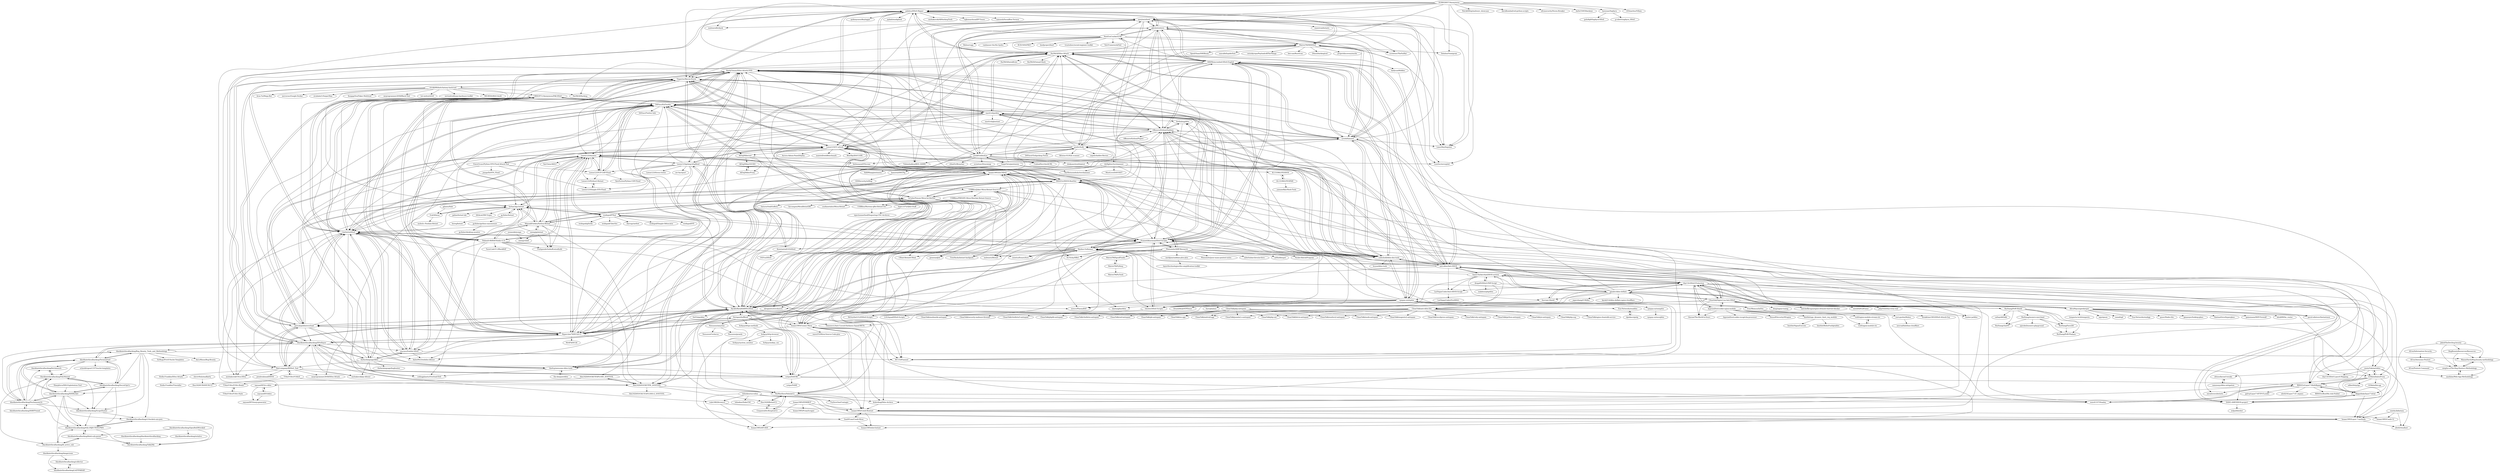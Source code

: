 digraph G {
"H1R0GH057/Anonymous" -> "malwaredllc/byob" ["e"=1]
"H1R0GH057/Anonymous" -> "palahsu/DDoS-Ripper"
"H1R0GH057/Anonymous" -> "PatrikH0lop/malware_showcase" ["e"=1]
"H1R0GH057/Anonymous" -> "epsylon/ufonet"
"H1R0GH057/Anonymous" -> "davidbombal/red-python-scripts" ["e"=1]
"H1R0GH057/Anonymous" -> "ultrasecurity/Storm-Breaker" ["e"=1]
"H1R0GH057/Anonymous" -> "MatrixTM/MHDDoS"
"H1R0GH057/Anonymous" -> "gkbrk/slowloris"
"H1R0GH057/Anonymous" -> "An0nUD4Y/blackeye" ["e"=1]
"H1R0GH057/Anonymous" -> "Ha3MrX/DDos-Attack"
"H1R0GH057/Anonymous" -> "laorynas/Saphyra"
"H1R0GH057/Anonymous" -> "t3l3machus/Villain" ["e"=1]
"H1R0GH057/Anonymous" -> "Tmpertor/Raven-Storm"
"H1R0GH057/Anonymous" -> "LimerBoy/Impulse" ["e"=1]
"H1R0GH057/Anonymous" -> "Datalux/Osintgram" ["e"=1]
"epsylon/ufonet" -> "LimerBoy/Impulse" ["e"=1]
"epsylon/ufonet" -> "jseidl/GoldenEye"
"epsylon/ufonet" -> "screetsec/TheFatRat" ["e"=1]
"epsylon/ufonet" -> "gkbrk/slowloris"
"epsylon/ufonet" -> "649/Memcrashed-DDoS-Exploit"
"epsylon/ufonet" -> "Tmpertor/Raven-Storm"
"epsylon/ufonet" -> "maestron/botnets" ["e"=1]
"epsylon/ufonet" -> "R00tS3c/DDOS-RootSec"
"epsylon/ufonet" -> "Tuhinshubhra/RED_HAWK" ["e"=1]
"epsylon/ufonet" -> "palahsu/DDoS-Ripper"
"epsylon/ufonet" -> "sweetsoftware/Ares" ["e"=1]
"epsylon/ufonet" -> "LionSec/xerosploit" ["e"=1]
"epsylon/ufonet" -> "cyweb/hammer"
"epsylon/ufonet" -> "malwaredllc/byob" ["e"=1]
"epsylon/ufonet" -> "fatihsnsy/aSYNcrone" ["e"=1]
"cyweb/hammer" -> "OffensivePython/Saddam"
"cyweb/hammer" -> "Ha3MrX/DDos-Attack"
"cyweb/hammer" -> "anti-ddos/Anti-DDOS"
"cyweb/hammer" -> "649/Memcrashed-DDoS-Exploit"
"cyweb/hammer" -> "mach1el/pyddos"
"cyweb/hammer" -> "epsylon/ufonet"
"cyweb/hammer" -> "MatrixTM/MHDDoS"
"cyweb/hammer" -> "codeshold/ddos-dos-tools"
"cyweb/hammer" -> "gkbrk/slowloris"
"cyweb/hammer" -> "vpnguy-zz/ntpdos"
"cyweb/hammer" -> "palahsu/DDoS-Ripper"
"cyweb/hammer" -> "grafov/hulk"
"cyweb/hammer" -> "LimerBoy/Impulse" ["e"=1]
"cyweb/hammer" -> "HyukIsBack/KARMA-DDoS"
"cyweb/hammer" -> "Leeon123/CC-attack"
"649/Memcrashed-DDoS-Exploit" -> "OffensivePython/Saddam"
"649/Memcrashed-DDoS-Exploit" -> "codeshold/ddos-dos-tools"
"649/Memcrashed-DDoS-Exploit" -> "PraneethKarnena/DDoS-Scripts"
"649/Memcrashed-DDoS-Exploit" -> "Ha3MrX/DDos-Attack"
"649/Memcrashed-DDoS-Exploit" -> "cyweb/hammer"
"649/Memcrashed-DDoS-Exploit" -> "vpnguy-zz/ntpdos"
"649/Memcrashed-DDoS-Exploit" -> "epsylon/ufonet"
"649/Memcrashed-DDoS-Exploit" -> "HyukIsBack/KARMA-DDoS"
"649/Memcrashed-DDoS-Exploit" -> "anti-ddos/Anti-DDOS"
"649/Memcrashed-DDoS-Exploit" -> "Markus-Go/bonesi"
"649/Memcrashed-DDoS-Exploit" -> "R00tS3c/DDOS-RootSec"
"649/Memcrashed-DDoS-Exploit" -> "Red-company/RDDoS_Tool"
"649/Memcrashed-DDoS-Exploit" -> "Leeon123/CC-attack"
"649/Memcrashed-DDoS-Exploit" -> "gkbrk/slowloris"
"649/Memcrashed-DDoS-Exploit" -> "HardyTomas/DDos-Attack-OVH-"
"Leeon123/CC-attack" -> "Leeon123/golang-httpflood"
"Leeon123/CC-attack" -> "HyukIsBack/KARMA-DDoS"
"Leeon123/CC-attack" -> "Tmpertor/Raven-Storm"
"Leeon123/CC-attack" -> "maintell/webBenchmark" ["e"=1]
"Leeon123/CC-attack" -> "D4Vinci/PyFlooder"
"Leeon123/CC-attack" -> "Ha3MrX/DDos-Attack"
"Leeon123/CC-attack" -> "PraneethKarnena/DDoS-Scripts"
"Leeon123/CC-attack" -> "R00tS3c/DDOS-RootSec"
"Leeon123/CC-attack" -> "BlueSkyXN/CCATK" ["e"=1]
"Leeon123/CC-attack" -> "All3xJ/Hibernet"
"Leeon123/CC-attack" -> "codeshold/ddos-dos-tools"
"Leeon123/CC-attack" -> "palahsu/DDoS-Ripper"
"Leeon123/CC-attack" -> "goncalopolido/overload"
"Leeon123/CC-attack" -> "Leeon123/Aoyama"
"Leeon123/CC-attack" -> "Aurora-Admin-Panel/deploy" ["e"=1]
"blackhatethicalhacking/DDoSlayer" -> "Hex1629/SOCKETPIE_DOSTOOL"
"blackhatethicalhacking/DDoSlayer" -> "UBISOFT-1/AnonymousPAK-DDoS"
"blackhatethicalhacking/DDoSlayer" -> "cutipu/HASOKI"
"blackhatethicalhacking/DDoSlayer" -> "HardyTomas/DDos-Attack-OVH-"
"blackhatethicalhacking/DDoSlayer" -> "blackhatethicalhacking/TerminatorZ"
"blackhatethicalhacking/DDoSlayer" -> "r3nt0n/torDDoS"
"blackhatethicalhacking/DDoSlayer" -> "Hyperclaw79/HULK-v3"
"blackhatethicalhacking/DDoSlayer" -> "Red-company/RDDoS_Tool"
"blackhatethicalhacking/DDoSlayer" -> "thehackingsage/ddos"
"blackhatethicalhacking/DDoSlayer" -> "saurass/Zombie-DDoS"
"blackhatethicalhacking/DDoSlayer" -> "the0cp/awesome-ddos-tools"
"blackhatethicalhacking/DDoSlayer" -> "mishakorzik/py-ddoser" ["e"=1]
"blackhatethicalhacking/DDoSlayer" -> "HyukIsBack/KARMA-DDoS"
"blackhatethicalhacking/DDoSlayer" -> "blackhatethicalhacking/Nucleimonst3r"
"blackhatethicalhacking/DDoSlayer" -> "blackhatethicalhacking/Bug_Bounty_Tools_and_Methodology"
"thehackingsage/ddos" -> "saurass/Zombie-DDoS"
"thehackingsage/ddos" -> "r3nt0n/torDDoS"
"thehackingsage/ddos" -> "blackhatethicalhacking/DDoSlayer"
"thehackingsage/ddos" -> "mishakorzik/py-ddoser" ["e"=1]
"thehackingsage/ddos" -> "Hyperclaw79/HULK-v3"
"thehackingsage/ddos" -> "UBISOFT-1/AnonymousPAK-DDoS"
"thehackingsage/ddos" -> "the0cp/awesome-ddos-tools"
"thehackingsage/ddos" -> "HardyTomas/DDos-Attack-OVH-"
"thehackingsage/ddos" -> "Red-company/RDDoS_Tool"
"thehackingsage/ddos" -> "codingplanets/Overload-DoS"
"thehackingsage/ddos" -> "thehackingsage/bughunter" ["e"=1]
"Leeon123/golang-httpflood" -> "Leeon123/CC-attack"
"Leeon123/golang-httpflood" -> "Leeon123/Stress-tester"
"Leeon123/golang-httpflood" -> "HardyTomas/DDos-Attack-OVH-"
"Leeon123/golang-httpflood" -> "Konstantin8105/DDoS"
"Leeon123/golang-httpflood" -> "Leeon123/Aoyama"
"Leeon123/golang-httpflood" -> "Leeon123/Simple-SYN-Flood"
"Leeon123/golang-httpflood" -> "Leeon123/TCP-UDP-Flood"
"Leeon123/golang-httpflood" -> "DANO-AMP/DDOS-project"
"Leeon123/golang-httpflood" -> "Hex1629/SOCKETPIE_DOSTOOL"
"Leeon123/golang-httpflood" -> "PraneethKarnena/DDoS-Scripts"
"Leeon123/golang-httpflood" -> "r3nt0n/torDDoS"
"Leeon123/golang-httpflood" -> "D4Vinci/PyFlooder"
"Leeon123/golang-httpflood" -> "the0cp/awesome-ddos-tools"
"Leeon123/golang-httpflood" -> "zer-far/spurt"
"Leeon123/golang-httpflood" -> "hoaan1995/ZxCDDoS"
"R00tS3c/DDOS-RootSec" -> "hoaan1995/ZxCDDoS"
"R00tS3c/DDOS-RootSec" -> "HyukIsBack/KARMA-DDoS"
"R00tS3c/DDOS-RootSec" -> "R00tS3c/Layer7-MultiBypass"
"R00tS3c/DDOS-RootSec" -> "Phenomite/AMP-Research"
"R00tS3c/DDOS-RootSec" -> "hoaan1995/Cosmic-Mirai"
"R00tS3c/DDOS-RootSec" -> "Tmpertor/Raven-Storm"
"R00tS3c/DDOS-RootSec" -> "PraneethKarnena/DDoS-Scripts"
"R00tS3c/DDOS-RootSec" -> "dickriding/Ddos-Archive"
"R00tS3c/DDOS-RootSec" -> "DANO-AMP/DDOS-project"
"R00tS3c/DDOS-RootSec" -> "wodxgod/PYbot"
"R00tS3c/DDOS-RootSec" -> "ruCyberPoison/-Mirai-Iot-BotNet"
"R00tS3c/DDOS-RootSec" -> "Leeon123/CC-attack"
"R00tS3c/DDOS-RootSec" -> "malwares/Botnet" ["e"=1]
"R00tS3c/DDOS-RootSec" -> "Hyperclaw79/HULK-v3"
"R00tS3c/DDOS-RootSec" -> "USBBios/Joker-Mirai-Botnet-Source-V1"
"Thibault-69/RAT-Hodin-v2.9" -> "r3nt0n/torDDoS"
"Thibault-69/RAT-Hodin-v2.9" -> "HardyTomas/DDos-Attack-OVH-"
"Thibault-69/RAT-Hodin-v2.9" -> "mwsrc/PlasmaRAT" ["e"=1]
"Thibault-69/RAT-Hodin-v2.9" -> "Leeon123/Aoyama"
"Thibault-69/RAT-Hodin-v2.9" -> "codingplanets/Overload-DoS"
"Thibault-69/RAT-Hodin-v2.9" -> "HC133/Pummel"
"Thibault-69/RAT-Hodin-v2.9" -> "saurass/Zombie-DDoS"
"Thibault-69/RAT-Hodin-v2.9" -> "FarisCode511/BlackRAT" ["e"=1]
"Thibault-69/RAT-Hodin-v2.9" -> "Tmpertor/Raven-Storm"
"Thibault-69/RAT-Hodin-v2.9" -> "UBISOFT-1/AnonymousPAK-DDoS"
"Thibault-69/RAT-Hodin-v2.9" -> "Hyperclaw79/HULK-v3"
"Thibault-69/RAT-Hodin-v2.9" -> "PushpenderIndia/KratosKnife" ["e"=1]
"Thibault-69/RAT-Hodin-v2.9" -> "D4Vinci/PyFlooder"
"Thibault-69/RAT-Hodin-v2.9" -> "the0cp/awesome-ddos-tools"
"PraneethKarnena/DDoS-Scripts" -> "HardyTomas/DDos-Attack-OVH-"
"PraneethKarnena/DDoS-Scripts" -> "r3nt0n/torDDoS"
"PraneethKarnena/DDoS-Scripts" -> "Tmpertor/Raven-Storm"
"PraneethKarnena/DDoS-Scripts" -> "vbooter/DDoS-Scripts"
"PraneethKarnena/DDoS-Scripts" -> "the0cp/awesome-ddos-tools"
"PraneethKarnena/DDoS-Scripts" -> "Hyperclaw79/HULK-v3"
"PraneethKarnena/DDoS-Scripts" -> "HC133/Pummel"
"PraneethKarnena/DDoS-Scripts" -> "Phenomite/AMP-Research"
"PraneethKarnena/DDoS-Scripts" -> "R00tS3c/DDOS-RootSec"
"PraneethKarnena/DDoS-Scripts" -> "Konstantin8105/DDoS"
"PraneethKarnena/DDoS-Scripts" -> "mach1el/pyddos"
"PraneethKarnena/DDoS-Scripts" -> "649/Memcrashed-DDoS-Exploit"
"PraneethKarnena/DDoS-Scripts" -> "D4Vinci/PyFlooder"
"PraneethKarnena/DDoS-Scripts" -> "MrScytheLULZ/DDoS-Scripts"
"PraneethKarnena/DDoS-Scripts" -> "Markus-Go/bonesi"
"Konstantin8105/DDoS" -> "OGFris/DDoS"
"Konstantin8105/DDoS" -> "Leeon123/golang-httpflood"
"Konstantin8105/DDoS" -> "PraneethKarnena/DDoS-Scripts"
"Ha3MrX/DDos-Attack" -> "cyweb/hammer"
"Ha3MrX/DDos-Attack" -> "OffensivePython/Saddam"
"Ha3MrX/DDos-Attack" -> "palahsu/DDoS-Ripper"
"Ha3MrX/DDos-Attack" -> "mach1el/pyddos"
"Ha3MrX/DDos-Attack" -> "MatrixTM/MHDDoS"
"Ha3MrX/DDos-Attack" -> "anti-ddos/Anti-DDOS"
"Ha3MrX/DDos-Attack" -> "649/Memcrashed-DDoS-Exploit"
"Ha3MrX/DDos-Attack" -> "Leeon123/CC-attack"
"Ha3MrX/DDos-Attack" -> "HyukIsBack/KARMA-DDoS"
"Ha3MrX/DDos-Attack" -> "Ha3MrX/InstaBrute" ["e"=1]
"Ha3MrX/DDos-Attack" -> "Ha3MrX/Hacking" ["e"=1]
"Ha3MrX/DDos-Attack" -> "codeshold/ddos-dos-tools"
"Ha3MrX/DDos-Attack" -> "Ha3MrX/Gemail-Hack" ["e"=1]
"Ha3MrX/DDos-Attack" -> "Andysun06/ddos"
"Ha3MrX/DDos-Attack" -> "epsylon/ufonet"
"Tmpertor/Raven-Storm" -> "PraneethKarnena/DDoS-Scripts"
"Tmpertor/Raven-Storm" -> "Hyperclaw79/HULK-v3"
"Tmpertor/Raven-Storm" -> "palahsu/DDoS-Ripper"
"Tmpertor/Raven-Storm" -> "r3nt0n/torDDoS"
"Tmpertor/Raven-Storm" -> "HardyTomas/DDos-Attack-OVH-"
"Tmpertor/Raven-Storm" -> "HyukIsBack/KARMA-DDoS"
"Tmpertor/Raven-Storm" -> "Leeon123/CC-attack"
"Tmpertor/Raven-Storm" -> "R00tS3c/DDOS-RootSec"
"Tmpertor/Raven-Storm" -> "hoaan1995/ZxCDDoS"
"Tmpertor/Raven-Storm" -> "mach1el/pyddos"
"Tmpertor/Raven-Storm" -> "Thibault-69/RAT-Hodin-v2.9"
"Tmpertor/Raven-Storm" -> "goncalopolido/overload"
"Tmpertor/Raven-Storm" -> "Leeon123/Aoyama"
"Tmpertor/Raven-Storm" -> "the0cp/awesome-ddos-tools"
"Tmpertor/Raven-Storm" -> "ritvikb99/dark-fantasy-hack-tool"
"r3nt0n/torDDoS" -> "Hyperclaw79/HULK-v3"
"r3nt0n/torDDoS" -> "PraneethKarnena/DDoS-Scripts"
"r3nt0n/torDDoS" -> "HardyTomas/DDos-Attack-OVH-"
"r3nt0n/torDDoS" -> "Thibault-69/RAT-Hodin-v2.9"
"r3nt0n/torDDoS" -> "UBISOFT-1/AnonymousPAK-DDoS"
"r3nt0n/torDDoS" -> "saurass/Zombie-DDoS"
"r3nt0n/torDDoS" -> "D4Vinci/PyFlooder"
"r3nt0n/torDDoS" -> "farhan3/py-botnet"
"r3nt0n/torDDoS" -> "Tmpertor/Raven-Storm"
"r3nt0n/torDDoS" -> "Hex1629/SOCKETPIE_DOSTOOL"
"r3nt0n/torDDoS" -> "blackhatethicalhacking/DDoSlayer"
"r3nt0n/torDDoS" -> "Leeon123/Aoyama"
"r3nt0n/torDDoS" -> "thehackingsage/ddos"
"r3nt0n/torDDoS" -> "mrprogrammer2938/DDos-Attack"
"r3nt0n/torDDoS" -> "mishakorzik/Ultra-DDos" ["e"=1]
"vpnguy-zz/ntpdos" -> "OffensivePython/Saddam"
"vpnguy-zz/ntpdos" -> "DrizzleRisk/NTPDoser"
"vpnguy-zz/ntpdos" -> "vpnguy-zz/snmpdos"
"vpnguy-zz/ntpdos" -> "firefoxbug/ddos"
"vpnguy-zz/ntpdos" -> "codeshold/ddos-dos-tools"
"vpnguy-zz/ntpdos" -> "649/Memcrashed-DDoS-Exploit"
"vpnguy-zz/ntpdos" -> "HC133/Pummel"
"vpnguy-zz/ntpdos" -> "Srar/MemcacheDos"
"vpnguy-zz/ntpdos" -> "vbooter/DDoS-Scripts"
"vpnguy-zz/ntpdos" -> "abriginets/wreckuests"
"vpnguy-zz/ntpdos" -> "dantangfan/ddos"
"vpnguy-zz/ntpdos" -> "PraneethKarnena/DDoS-Scripts"
"vpnguy-zz/ntpdos" -> "Markus-Go/bonesi"
"vpnguy-zz/ntpdos" -> "Exa-Networks/exaddos"
"vpnguy-zz/ntpdos" -> "mwsrc/PlasmaRAT" ["e"=1]
"CleanTalk/php-antispam" -> "CleanTalk/security-malware-firewall"
"CleanTalk/php-antispam" -> "CleanTalk/php-uni"
"CleanTalk/php-antispam" -> "CleanTalk/bitrix-antispam"
"CleanTalk/php-antispam" -> "CleanTalk/xenforo2-antispam"
"CleanTalk/php-antispam" -> "CleanTalk/modx-antispam"
"CleanTalk/php-antispam" -> "CleanTalk/magento2-antispam"
"CleanTalk/php-antispam" -> "CleanTalk/ipb-antispam"
"CleanTalk/php-antispam" -> "CleanTalk/ios-app"
"CleanTalk/php-antispam" -> "CleanTalk/android-app"
"CleanTalk/php-antispam" -> "CleanTalk/joomla2.x-antispam"
"CleanTalk/php-antispam" -> "CleanTalk/vbulletin5-antispam"
"CleanTalk/php-antispam" -> "CleanTalk/phpbb-antispam"
"CleanTalk/php-antispam" -> "CleanTalk/vbulletin-antispam"
"CleanTalk/php-antispam" -> "CleanTalk/smf-antispam"
"CleanTalk/php-antispam" -> "CleanTalk/mediawiki-antispam"
"CleanTalk/anti-ddos-lite" -> "CleanTalk/php-usp"
"CleanTalk/anti-ddos-lite" -> "CleanTalk/bitrix-antispam"
"CleanTalk/anti-ddos-lite" -> "CleanTalk/nginx-cleantalk-service"
"CleanTalk/anti-ddos-lite" -> "CleanTalk/php-uni"
"CleanTalk/anti-ddos-lite" -> "CleanTalk/wordpress-antispam"
"CleanTalk/anti-ddos-lite" -> "CleanTalk/ruby-antispam"
"CleanTalk/anti-ddos-lite" -> "CleanTalk/python-antispam"
"CleanTalk/anti-ddos-lite" -> "CleanTalk/yii-antispam"
"CleanTalk/anti-ddos-lite" -> "CleanTalk/xenforo2-antispam"
"CleanTalk/anti-ddos-lite" -> "CleanTalk/modx-antispam"
"CleanTalk/anti-ddos-lite" -> "CleanTalk/magento2-antispam"
"CleanTalk/anti-ddos-lite" -> "CleanTalk/ipb-antispam"
"CleanTalk/anti-ddos-lite" -> "CleanTalk/ios-app"
"CleanTalk/anti-ddos-lite" -> "CleanTalk/android-app"
"CleanTalk/anti-ddos-lite" -> "CleanTalk/joomla2.x-antispam"
"4L13199/LITEDDOS" -> "4L13199/LITESPAM"
"4L13199/LITESPAM" -> "4L13199/LITEDDOS"
"4L13199/LITESPAM" -> "yamanefkar/Hack-Tools" ["e"=1]
"ritvikb99/dark-fantasy-hack-tool" -> "r3nt0n/torDDoS"
"ritvikb99/dark-fantasy-hack-tool" -> "sectool/redteam-hardware-toolkit" ["e"=1]
"ritvikb99/dark-fantasy-hack-tool" -> "Tmpertor/Raven-Storm"
"ritvikb99/dark-fantasy-hack-tool" -> "MS-WEB-BN/t14m4t" ["e"=1]
"ritvikb99/dark-fantasy-hack-tool" -> "UBISOFT-1/AnonymousPAK-DDoS"
"ritvikb99/dark-fantasy-hack-tool" -> "farhan3/py-botnet"
"ritvikb99/dark-fantasy-hack-tool" -> "Aron-Tn/Mega-Bot" ["e"=1]
"ritvikb99/dark-fantasy-hack-tool" -> "nerrorsec/Google-Dorker" ["e"=1]
"ritvikb99/dark-fantasy-hack-tool" -> "sivabala21/SniperMan"
"ritvikb99/dark-fantasy-hack-tool" -> "Xooppp/SoulTaker-Multitool" ["e"=1]
"ritvikb99/dark-fantasy-hack-tool" -> "mrprogrammer2938/Black-Tool" ["e"=1]
"ritvikb99/dark-fantasy-hack-tool" -> "tnt-wolve/ch3r0" ["e"=1]
"ritvikb99/dark-fantasy-hack-tool" -> "Ha3MrX/Hacking" ["e"=1]
"jg-fisher/python-ransomware" -> "jg-fisher/desktop-monitor"
"Leeon123/TCP-UDP-Flood" -> "HardyTomas/DDos-Attack-OVH-"
"Leeon123/TCP-UDP-Flood" -> "D4Vinci/PyFlooder"
"Leeon123/TCP-UDP-Flood" -> "XaviFortes/Python-UDP-Flood"
"Leeon123/TCP-UDP-Flood" -> "Leeon123/Python3-Botnet"
"Leeon123/TCP-UDP-Flood" -> "Leeon123/Aoyama"
"Leeon123/Aoyama" -> "MayankFawkes/Python-Botnet"
"Leeon123/Aoyama" -> "wodxgod/PYbot"
"Leeon123/Aoyama" -> "farhan3/py-botnet"
"Leeon123/Aoyama" -> "Its-Vichy/HBot" ["e"=1]
"Leeon123/Aoyama" -> "PushpenderIndia/KratosKnife" ["e"=1]
"Leeon123/Aoyama" -> "Leeon123/Python3-Botnet"
"Leeon123/Aoyama" -> "USBBios/Joker-Mirai-Botnet-Source-V1"
"Leeon123/Aoyama" -> "Hyperclaw79/HULK-v3"
"Leeon123/Aoyama" -> "Xart3mis/AKILT"
"Leeon123/Aoyama" -> "r3nt0n/torDDoS"
"Leeon123/Aoyama" -> "Leeon123/TCP-UDP-Flood"
"Leeon123/Aoyama" -> "Leeon123/golang-httpflood"
"Leeon123/Aoyama" -> "ruCyberPoison/-Mirai-Iot-BotNet"
"Leeon123/Aoyama" -> "mirailovers/botnets"
"Leeon123/Aoyama" -> "Thibault-69/RAT-Hodin-v2.9"
"Exa-Networks/exaddos" -> "dpiekacz/gixlg"
"Leeon123/Simple-SYN-Flood" -> "Leeon123/Python3-Botnet"
"limithit/ngx_dynamic_limit_req_module" -> "limithit/RedisPushIptables"
"limithit/ngx_dynamic_limit_req_module" -> "limithit/NginxExecute"
"Srar/MemcacheDos" -> "hunter-ja/ddos"
"Srar/MemcacheDos" -> "breaktime1903/DDoS-Attack-Guy"
"Srar/MemcacheDos" -> "vpnguy-zz/ntpdos"
"saurass/Zombie-DDoS" -> "thehackingsage/ddos"
"saurass/Zombie-DDoS" -> "Anlos0023/webdos-ddoser"
"saurass/Zombie-DDoS" -> "r3nt0n/torDDoS"
"saurass/Zombie-DDoS" -> "UBISOFT-1/AnonymousPAK-DDoS"
"saurass/Zombie-DDoS" -> "HardyTomas/DDos-Attack-OVH-"
"saurass/Zombie-DDoS" -> "MayankFawkes/Python-Botnet"
"saurass/Zombie-DDoS" -> "HC133/Pummel"
"Al1ex/Information-Security" -> "Al1ex/Awesome-Pentest"
"BugBountyResources/Resources" -> "oneplus-x/The-Bug-Hunters-Methodology"
"BugBountyResources/Resources" -> "ManasHarsh/Bug-bounty-methodology"
"jg-fisher/botnet" -> "farhan3/py-botnet"
"jg-fisher/botnet" -> "boreq/botnet" ["e"=1]
"jg-fisher/botnet" -> "jg-fisher/python-ransomware"
"All3xJ/HiberProxy" -> "All3xJ/HiberSOCKS"
"dpiekacz/gixlg" -> "Exa-Networks/exaddos"
"Leeon123/Python3-Botnet" -> "Leeon123/Simple-SYN-Flood"
"All3xJ/HiberSOCKS" -> "All3xJ/HiberProxy"
"Al1ex/Awesome-Pentest" -> "Al1ex/Pentest-Command"
"Al1ex/Awesome-Pentest" -> "oneplus-x/The-Bug-Hunters-Methodology"
"yuri-gushin/Roboo" -> "nesrual/fail2ban-cloudflare"
"vpnguy-zz/snmpdos" -> "vpnguy-zz/mssqldos"
"oneplus-x/The-Bug-Hunters-Methodology" -> "naufalan/Web-App-Methodology"
"oneplus-x/The-Bug-Hunters-Methodology" -> "ManasHarsh/Bug-bounty-methodology"
"MayankFawkes/Python-Botnet" -> "wodxgod/PYbot"
"MayankFawkes/Python-Botnet" -> "farhan3/py-botnet"
"MayankFawkes/Python-Botnet" -> "Leeon123/Aoyama"
"MayankFawkes/Python-Botnet" -> "PushpenderIndia/KratosKnife" ["e"=1]
"MayankFawkes/Python-Botnet" -> "onionj/pybotnet"
"MayankFawkes/Python-Botnet" -> "saurass/Zombie-DDoS"
"MayankFawkes/Python-Botnet" -> "UBISOFT-1/AnonymousPAK-DDoS"
"MayankFawkes/Python-Botnet" -> "ruCyberPoison/-Mirai-Iot-BotNet"
"MayankFawkes/Python-Botnet" -> "r3nt0n/torDDoS"
"MayankFawkes/Python-Botnet" -> "sweetsoftware/Ares" ["e"=1]
"MayankFawkes/Python-Botnet" -> "Hex1629/SOCKETEXPLODE_DOSTOOL"
"jgmdev/ddos-deflate" -> "duy13/vDDoS-Protection"
"jgmdev/ddos-deflate" -> "anti-ddos/Anti-DDOS"
"jgmdev/ddos-deflate" -> "AltraMayor/gatekeeper"
"jgmdev/ddos-deflate" -> "OffensivePython/Saddam"
"jgmdev/ddos-deflate" -> "pavel-odintsov/fastnetmon" ["e"=1]
"jgmdev/ddos-deflate" -> "C0nw0nk/Nginx-Lua-Anti-DDoS"
"jgmdev/ddos-deflate" -> "jagerzhang/CCKiller" ["e"=1]
"jgmdev/ddos-deflate" -> "vpnguy-zz/ntpdos"
"jgmdev/ddos-deflate" -> "649/Memcrashed-DDoS-Exploit"
"jgmdev/ddos-deflate" -> "karek314/ddos-deflate-nginx-cloudflare"
"jgmdev/ddos-deflate" -> "vbooter/DDoS-Scripts"
"jgmdev/ddos-deflate" -> "Sanix-Darker/AntiDDOS-system"
"jgmdev/ddos-deflate" -> "fnzv/net-Shield"
"jgmdev/ddos-deflate" -> "Markus-Go/bonesi"
"jgmdev/ddos-deflate" -> "CleanTalk/anti-ddos-lite"
"Stefin-Franklin/DDos-Attack" -> "Stefin-Franklin/T-Installer"
"C0nw0nk/Nginx-Lua-Anti-DDoS" -> "duy13/vDDoS-Protection"
"C0nw0nk/Nginx-Lua-Anti-DDoS" -> "kyprizel/testcookie-nginx-module"
"C0nw0nk/Nginx-Lua-Anti-DDoS" -> "anti-ddos/Anti-DDOS"
"C0nw0nk/Nginx-Lua-Anti-DDoS" -> "AltraMayor/gatekeeper"
"C0nw0nk/Nginx-Lua-Anti-DDoS" -> "mitchellkrogza/nginx-ultimate-bad-bot-blocker" ["e"=1]
"C0nw0nk/Nginx-Lua-Anti-DDoS" -> "Sanix-Darker/AntiDDOS-system"
"C0nw0nk/Nginx-Lua-Anti-DDoS" -> "theraw/The-World-Is-Yours"
"C0nw0nk/Nginx-Lua-Anti-DDoS" -> "onionltd/EndGame" ["e"=1]
"C0nw0nk/Nginx-Lua-Anti-DDoS" -> "jgmdev/ddos-deflate"
"C0nw0nk/Nginx-Lua-Anti-DDoS" -> "RuiSiang/PoW-Shield"
"C0nw0nk/Nginx-Lua-Anti-DDoS" -> "p0pr0ck5/lua-resty-waf" ["e"=1]
"C0nw0nk/Nginx-Lua-Anti-DDoS" -> "HyukIsBack/KARMA-DDoS"
"C0nw0nk/Nginx-Lua-Anti-DDoS" -> "41Baloo/balooProxy"
"C0nw0nk/Nginx-Lua-Anti-DDoS" -> "denji/nginx-tuning" ["e"=1]
"C0nw0nk/Nginx-Lua-Anti-DDoS" -> "CleanTalk/anti-ddos-lite"
"HardyTomas/DDos-Attack-OVH-" -> "PraneethKarnena/DDoS-Scripts"
"HardyTomas/DDos-Attack-OVH-" -> "R00tS3c/Layer7-MultiBypass"
"HardyTomas/DDos-Attack-OVH-" -> "r3nt0n/torDDoS"
"HardyTomas/DDos-Attack-OVH-" -> "Leeon123/TCP-UDP-Flood"
"HardyTomas/DDos-Attack-OVH-" -> "the0cp/awesome-ddos-tools"
"HardyTomas/DDos-Attack-OVH-" -> "Hyperclaw79/HULK-v3"
"HardyTomas/DDos-Attack-OVH-" -> "Leeon123/golang-httpflood"
"HardyTomas/DDos-Attack-OVH-" -> "blackhatethicalhacking/DDoSlayer"
"HardyTomas/DDos-Attack-OVH-" -> "Hex1629/SOCKETPIE_DOSTOOL"
"HardyTomas/DDos-Attack-OVH-" -> "HC133/Pummel"
"HardyTomas/DDos-Attack-OVH-" -> "saurass/Zombie-DDoS"
"HardyTomas/DDos-Attack-OVH-" -> "Thibault-69/RAT-Hodin-v2.9"
"HardyTomas/DDos-Attack-OVH-" -> "Tmpertor/Raven-Storm"
"HardyTomas/DDos-Attack-OVH-" -> "cutipu/HASOKI"
"HardyTomas/DDos-Attack-OVH-" -> "D4Vinci/PyFlooder"
"wodxgod/PYbot" -> "MayankFawkes/Python-Botnet"
"wodxgod/PYbot" -> "wodxgod/Simple-Obfuscator" ["e"=1]
"wodxgod/PYbot" -> "wodxgod/DTI" ["e"=1]
"wodxgod/PYbot" -> "Leeon123/Aoyama"
"wodxgod/PYbot" -> "farhan3/py-botnet"
"wodxgod/PYbot" -> "wodxgod/gDorks" ["e"=1]
"wodxgod/PYbot" -> "NixWasHere/NebulaC2"
"wodxgod/PYbot" -> "wodxgod/CiberSec" ["e"=1]
"wodxgod/PYbot" -> "skavngr/netbot"
"filippofinke/layer7-dstat" -> "hoaan1995/Layer-7-methods"
"filippofinke/layer7-dstat" -> "weird1337/Stanley"
"filippofinke/layer7-dstat" -> "R00tS3c/Layer7-MultiBypass"
"Sharpforce/XSS-Exploitation-Tool" -> "blackhatethicalhacking/XSSRocket"
"UBISOFT-1/AnonymousPAK-DDoS" -> "Anlos0023/webdos-ddoser"
"UBISOFT-1/AnonymousPAK-DDoS" -> "r3nt0n/torDDoS"
"UBISOFT-1/AnonymousPAK-DDoS" -> "blackhatethicalhacking/DDoSlayer"
"UBISOFT-1/AnonymousPAK-DDoS" -> "saurass/Zombie-DDoS"
"UBISOFT-1/AnonymousPAK-DDoS" -> "D4Vinci/PyFlooder"
"UBISOFT-1/AnonymousPAK-DDoS" -> "HC133/Pummel"
"Phenomite/AMP-Research" -> "R00tS3c/DDOS-RootSec"
"Phenomite/AMP-Research" -> "PraneethKarnena/DDoS-Scripts"
"Phenomite/AMP-Research" -> "MatrixTM/SpoofFinder"
"Phenomite/AMP-Research" -> "hoaan1995/Cosmic-Mirai"
"Phenomite/AMP-Research" -> "merkjinx/saddam-plus-plus"
"Phenomite/AMP-Research" -> "Phenomite/poor-mans-pentest-notes"
"Phenomite/AMP-Research" -> "cyberhubarchive/archive"
"Phenomite/AMP-Research" -> "aelth/ddospot" ["e"=1]
"Phenomite/AMP-Research" -> "MrScytheLULZ/DDoS-Scripts"
"Phenomite/AMP-Research" -> "Packet-Batch/Program" ["e"=1]
"Phenomite/AMP-Research" -> "NixWasHere/NebulaC2"
"Phenomite/AMP-Research" -> "649/Memcrashed-DDoS-Exploit"
"Phenomite/AMP-Research" -> "Its-Vichy/HBot" ["e"=1]
"Phenomite/AMP-Research" -> "vbooter/DDoS-Scripts"
"Phenomite/AMP-Research" -> "hoaan1995/Condi-Boatnet"
"sammwyy/ddos-mitigation" -> "nfense/kernel-tweaks"
"JakobTheDev/bug-bounty" -> "ManasHarsh/Bug-bounty-methodology"
"JakobTheDev/bug-bounty" -> "oneplus-x/The-Bug-Hunters-Methodology"
"JakobTheDev/bug-bounty" -> "BugBountyResources/Resources"
"JakobTheDev/bug-bounty" -> "naufalan/Web-App-Methodology"
"ManasHarsh/Bug-bounty-methodology" -> "oneplus-x/The-Bug-Hunters-Methodology"
"ManasHarsh/Bug-bounty-methodology" -> "naufalan/Web-App-Methodology"
"MatrixTM/MHDDoS" -> "palahsu/DDoS-Ripper"
"MatrixTM/MHDDoS" -> "Ha3MrX/DDos-Attack"
"MatrixTM/MHDDoS" -> "Z4nzu/hackingtool" ["e"=1]
"MatrixTM/MHDDoS" -> "LimerBoy/Impulse" ["e"=1]
"MatrixTM/MHDDoS" -> "Leeon123/CC-attack"
"MatrixTM/MHDDoS" -> "cyweb/hammer"
"MatrixTM/MHDDoS" -> "HyukIsBack/KARMA-DDoS"
"MatrixTM/MHDDoS" -> "projectdiscovery/nuclei" ["e"=1]
"MatrixTM/MHDDoS" -> "screetsec/TheFatRat" ["e"=1]
"MatrixTM/MHDDoS" -> "epsylon/ufonet"
"MatrixTM/MHDDoS" -> "OpenEthan/SMSBoom" ["e"=1]
"MatrixTM/MHDDoS" -> "smicallef/spiderfoot" ["e"=1]
"MatrixTM/MHDDoS" -> "Datalux/Osintgram" ["e"=1]
"MatrixTM/MHDDoS" -> "swisskyrepo/PayloadsAllTheThings" ["e"=1]
"MatrixTM/MHDDoS" -> "bee-san/RustScan" ["e"=1]
"palahsu/DDoS-Ripper" -> "MatrixTM/MHDDoS"
"palahsu/DDoS-Ripper" -> "LimerBoy/Impulse" ["e"=1]
"palahsu/DDoS-Ripper" -> "Tmpertor/Raven-Storm"
"palahsu/DDoS-Ripper" -> "Ha3MrX/DDos-Attack"
"palahsu/DDoS-Ripper" -> "HyukIsBack/KARMA-DDoS"
"palahsu/DDoS-Ripper" -> "jaykali/maskphish" ["e"=1]
"palahsu/DDoS-Ripper" -> "Leeon123/CC-attack"
"palahsu/DDoS-Ripper" -> "goncalopolido/overload"
"palahsu/DDoS-Ripper" -> "mishakorzik/AllHackingTools" ["e"=1]
"palahsu/DDoS-Ripper" -> "gkbrk/slowloris"
"palahsu/DDoS-Ripper" -> "rajkumardusad/IP-Tracer" ["e"=1]
"palahsu/DDoS-Ripper" -> "samsesh/SocialBox-Termux" ["e"=1]
"palahsu/DDoS-Ripper" -> "epsylon/ufonet"
"palahsu/DDoS-Ripper" -> "aydinnyunus/Keylogger" ["e"=1]
"palahsu/DDoS-Ripper" -> "Red-company/RDDoS_Tool"
"gkbrk/slowloris" -> "jseidl/GoldenEye"
"gkbrk/slowloris" -> "NewEraCracker/LOIC"
"gkbrk/slowloris" -> "grafov/hulk"
"gkbrk/slowloris" -> "shekyan/slowhttptest" ["e"=1]
"gkbrk/slowloris" -> "epsylon/ufonet"
"gkbrk/slowloris" -> "palahsu/DDoS-Ripper"
"gkbrk/slowloris" -> "649/Memcrashed-DDoS-Exploit"
"gkbrk/slowloris" -> "OffensivePython/Saddam"
"gkbrk/slowloris" -> "cyweb/hammer"
"gkbrk/slowloris" -> "Ha3MrX/DDos-Attack"
"gkbrk/slowloris" -> "MatrixTM/MHDDoS"
"gkbrk/slowloris" -> "LimerBoy/Impulse" ["e"=1]
"gkbrk/slowloris" -> "LionSec/xerosploit" ["e"=1]
"gkbrk/slowloris" -> "screetsec/TheFatRat" ["e"=1]
"gkbrk/slowloris" -> "Tuhinshubhra/RED_HAWK" ["e"=1]
"goncalopolido/overload" -> "Red-company/RDDoS_Tool"
"goncalopolido/overload" -> "Hyperclaw79/HULK-v3"
"goncalopolido/overload" -> "UBISOFT-1/AnonymousPAK-DDoS"
"goncalopolido/overload" -> "cutipu/HASOKI"
"goncalopolido/overload" -> "hoaan1995/ZxCDDoS"
"goncalopolido/overload" -> "Tmpertor/Raven-Storm"
"goncalopolido/overload" -> "HyukIsBack/KARMA-DDoS"
"goncalopolido/overload" -> "D4Vinci/PyFlooder"
"goncalopolido/overload" -> "firstapostle/Blood"
"goncalopolido/overload" -> "r3nt0n/torDDoS"
"goncalopolido/overload" -> "palahsu/DDoS-Ripper"
"goncalopolido/overload" -> "Leeon123/CC-attack"
"goncalopolido/overload" -> "mishakorzik/Ultra-DDos" ["e"=1]
"goncalopolido/overload" -> "blackhatethicalhacking/DDoSlayer"
"goncalopolido/overload" -> "the0cp/awesome-ddos-tools"
"nayumiDEV/cc-ddos" -> "nayumiDEV/ddos"
"nayumiDEV/cc-ddos" -> "nayumiDEV/warp-generator"
"OffensivePython/Saddam" -> "cyweb/hammer"
"OffensivePython/Saddam" -> "vpnguy-zz/ntpdos"
"OffensivePython/Saddam" -> "codeshold/ddos-dos-tools"
"OffensivePython/Saddam" -> "649/Memcrashed-DDoS-Exploit"
"OffensivePython/Saddam" -> "anti-ddos/Anti-DDOS"
"OffensivePython/Saddam" -> "Ha3MrX/DDos-Attack"
"OffensivePython/Saddam" -> "Markus-Go/bonesi"
"OffensivePython/Saddam" -> "firefoxbug/ddos"
"OffensivePython/Saddam" -> "mach1el/pyddos"
"OffensivePython/Saddam" -> "HyukIsBack/KARMA-DDoS"
"OffensivePython/Saddam" -> "D4Vinci/PyFlooder"
"OffensivePython/Saddam" -> "mwsrc/PlasmaRAT" ["e"=1]
"OffensivePython/Saddam" -> "OffensivePython/Pinject" ["e"=1]
"OffensivePython/Saddam" -> "HardyTomas/DDos-Attack-OVH-"
"OffensivePython/Saddam" -> "r3nt0n/torDDoS"
"blackhatethicalhacking/Bug_Bounty_Tools_and_Methodology" -> "blackhatethicalhacking/XSSRocket"
"blackhatethicalhacking/Bug_Bounty_Tools_and_Methodology" -> "AnLoMinus/Bug-Bounty" ["e"=1]
"blackhatethicalhacking/Bug_Bounty_Tools_and_Methodology" -> "blackhatethicalhacking/Nucleimonst3r"
"blackhatethicalhacking/Bug_Bounty_Tools_and_Methodology" -> "ManasHarsh/Bug-bounty-methodology"
"blackhatethicalhacking/Bug_Bounty_Tools_and_Methodology" -> "blackhatethicalhacking/ScopeHunter"
"blackhatethicalhacking/Bug_Bounty_Tools_and_Methodology" -> "blackhatethicalhacking/TerminatorZ"
"blackhatethicalhacking/Bug_Bounty_Tools_and_Methodology" -> "SirBugs/Priv8-Nuclei-Templates" ["e"=1]
"blackhatethicalhacking/Bug_Bounty_Tools_and_Methodology" -> "blackhatethicalhacking/s3-buckets-aio-pwn"
"blackhatethicalhacking/Bug_Bounty_Tools_and_Methodology" -> "blackhatethicalhacking/SecretOpt1c"
"vbooter/DDoS-Scripts" -> "LOLSquad/DDoS-Scripts"
"vbooter/DDoS-Scripts" -> "PraneethKarnena/DDoS-Scripts"
"vbooter/DDoS-Scripts" -> "MrScytheLULZ/DDoS-Scripts"
"USBBios/Mortem-qBot-Botnet-Src" -> "injectionmethod/Disgusting-CNC-Archives"
"USBBios/Joker-Mirai-Botnet-Source-V1" -> "USBBios/Mortem-qBot-Botnet-Src"
"USBBios/Joker-Mirai-Botnet-Source-V1" -> "hoaan1995/Cosmic-Mirai"
"USBBios/Joker-Mirai-Botnet-Source-V1" -> "ruCyberPoison/-Mirai-Iot-BotNet"
"USBBios/Joker-Mirai-Botnet-Source-V1" -> "hoaan1995/Condi-Boatnet"
"USBBios/Joker-Mirai-Botnet-Source-V1" -> "USBBios/PRIVATE-Mirai-Meerkat-Botnet-Source"
"USBBios/Joker-Mirai-Botnet-Source-V1" -> "NixWasHere/NebulaC2"
"USBBios/Joker-Mirai-Botnet-Source-V1" -> "R00tS3c/Layer7-MultiBypass"
"USBBios/Joker-Mirai-Botnet-Source-V1" -> "lion001am/Condi-Mirai"
"lolinekos/succubus" -> "hoaan1995/API-SSH"
"lolinekos/succubus" -> "lolinekos/NekoCNC"
"lolinekos/succubus" -> "weird1337/Stanley"
"lolinekos/succubus" -> "hoaan1995/Condi-Boatnet"
"lolinekos/succubus" -> "hoaan1995/Layer-7-methods"
"lolinekos/succubus" -> "rude1882/brownc2"
"onionj/pybotnet" -> "PushpenderIndia/KratosKnife" ["e"=1]
"onionj/pybotnet" -> "MayankFawkes/Python-Botnet"
"onionj/pybotnet" -> "onionj/rshell"
"onionj/pybotnet" -> "farhan3/py-botnet"
"the0cp/awesome-ddos-tools" -> "the-deepnet/ddos"
"the0cp/awesome-ddos-tools" -> "HardyTomas/DDos-Attack-OVH-"
"the0cp/awesome-ddos-tools" -> "codingplanets/Overload-DoS"
"the0cp/awesome-ddos-tools" -> "PraneethKarnena/DDoS-Scripts"
"legit1337x/Qbot-Stuff" -> "injectionmethod/Disgusting-CNC-Archives"
"kamorin/DHCPig" -> "GDSSecurity/wifitap"
"RuiSiang/PoW-Shield" -> "RuiSiang/monero-merchant"
"RuiSiang/PoW-Shield" -> "RuiSiang/chatNT"
"RuiSiang/PoW-Shield" -> "41Baloo/balooProxy"
"RuiSiang/PoW-Shield" -> "RuiSiang/Face2ID"
"RuiSiang/PoW-Shield" -> "duy13/vDDoS-Protection"
"RuiSiang/PoW-Shield" -> "RuiSiang/PoW-Phalanx"
"RuiSiang/PoW-Shield" -> "cathayddt/bdk"
"farhan3/py-botnet" -> "MayankFawkes/Python-Botnet"
"farhan3/py-botnet" -> "jg-fisher/botnet"
"farhan3/py-botnet" -> "wodxgod/PYbot"
"farhan3/py-botnet" -> "3val/Athena"
"farhan3/py-botnet" -> "d4rkcat/ZIB-Trojan"
"farhan3/py-botnet" -> "Leeon123/Aoyama"
"farhan3/py-botnet" -> "jpdias/botnet-lab" ["e"=1]
"Markus-Go/bonesi" -> "vbooter/DDoS-Scripts"
"Markus-Go/bonesi" -> "OffensivePython/Saddam"
"Markus-Go/bonesi" -> "farhan3/py-botnet"
"Markus-Go/bonesi" -> "Hyperclaw79/HULK-v3"
"Markus-Go/bonesi" -> "codeshold/ddos-dos-tools"
"Markus-Go/bonesi" -> "HardyTomas/DDos-Attack-OVH-"
"Markus-Go/bonesi" -> "PraneethKarnena/DDoS-Scripts"
"Markus-Go/bonesi" -> "malwares/Botnet" ["e"=1]
"Markus-Go/bonesi" -> "mwsrc/PlasmaRAT" ["e"=1]
"Markus-Go/bonesi" -> "wodxgod/PYbot"
"Markus-Go/bonesi" -> "649/Memcrashed-DDoS-Exploit"
"Markus-Go/bonesi" -> "geniosa/qbot" ["e"=1]
"Markus-Go/bonesi" -> "TreeHacks/botnet-hackpack" ["e"=1]
"Markus-Go/bonesi" -> "UBoat-Botnet/UBoat" ["e"=1]
"Markus-Go/bonesi" -> "sweetsoftware/Ares" ["e"=1]
"Nexuzzzz/amyntas" -> "Nexuzzzz/Cerberus"
"Nexuzzzz/amyntas" -> "Nexuzzzz/praedo"
"T34mV18rs/V-DdoS" -> "Red-company/RDDoS_Tool"
"T34mV18rs/V-DdoS" -> "Hex1629/SOCKETPIE_DOSTOOL"
"T34mV18rs/V-DdoS" -> "T34mV18rs/V18rs-Bomb"
"dotfighter/torshammer" -> "r3nt0n/torDDoS"
"dotfighter/torshammer" -> "Karlheinzniebuhr/torshammer"
"dotfighter/torshammer" -> "MustLive/DAVOSET"
"dotfighter/torshammer" -> "4L13199/LITEDDOS"
"dotfighter/torshammer" -> "grafov/hulk"
"dotfighter/torshammer" -> "vbooter/DDoS-Scripts"
"nfense/kernel-tweaks" -> "sammwyy/ddos-mitigation"
"kyprizel/testcookie-nginx-module" -> "kyprizel/testcookie-recaptcha-processor"
"kyprizel/testcookie-nginx-module" -> "yuri-gushin/Roboo"
"kyprizel/testcookie-nginx-module" -> "limithit/ngx_dynamic_limit_req_module"
"kyprizel/testcookie-nginx-module" -> "duy13/vDDoS-Protection"
"kyprizel/testcookie-nginx-module" -> "C0nw0nk/Nginx-Lua-Anti-DDoS"
"kyprizel/testcookie-nginx-module" -> "vozlt/nginx-module-sts"
"kyprizel/testcookie-nginx-module" -> "NeusoftSecurity/SEnginx"
"kyprizel/testcookie-nginx-module" -> "theraw/The-World-Is-Yours"
"kyprizel/testcookie-nginx-module" -> "vozlt/nginx-module-stream-sts"
"R00tS3c/Layer7-MultiBypass" -> "weird1337/Stanley"
"R00tS3c/Layer7-MultiBypass" -> "filippofinke/layer7-dstat"
"R00tS3c/Layer7-MultiBypass" -> "R00tS3c/BootMe.club-Nulled"
"R00tS3c/Layer7-MultiBypass" -> "galviy/Layer7-HTTP-FLooder"
"R00tS3c/Layer7-MultiBypass" -> "DANO-AMP/DDOS-project"
"R00tS3c/Layer7-MultiBypass" -> "mirailovers/botnets"
"R00tS3c/Layer7-MultiBypass" -> "zile42O/Layer7-CF_bypass"
"saintly2k/katana" -> "zile42O/nullnet"
"saintly2k/katana" -> "hoaan1995/Condi-C2"
"saintly2k/katana" -> "hoaan1995/Layer-7-methods"
"nayumiDEV/ddos" -> "nayumiDEV/warp-generator"
"nayumiDEV/ddos" -> "nayumiDEV/cc-ddos"
"RuiSiang/monero-merchant" -> "RuiSiang/Face2ID"
"RuiSiang/monero-merchant" -> "RuiSiang/chatNT"
"RuiSiang/monero-merchant" -> "RuiSiang/PoW-Phalanx"
"RuiSiang/monero-merchant" -> "spirobel/monero-playground" ["e"=1]
"blackhatethicalhacking/bf_active_sub" -> "blackhatethicalhacking/bheh-sub-pwner"
"blackhatethicalhacking/bf_active_sub" -> "blackhatethicalhacking/dangerzone"
"blackhatethicalhacking/bf_active_sub" -> "blackhatethicalhacking/SQL-INJECTION-PWN"
"T34mV18rs/V18rs-Bomb" -> "T34mV18rs/V18rs-Style"
"T34mV18rs/V18rs-Style" -> "T34mV18rs/V18rs-Bomb"
"yooneskh/yongo" -> "onionj/rshell"
"Andysun06/ddos" -> "hunter-ja/ddos"
"HyukIsBack/KARMA-DDoS" -> "hoaan1995/ZxCDDoS"
"HyukIsBack/KARMA-DDoS" -> "R00tS3c/DDOS-RootSec"
"HyukIsBack/KARMA-DDoS" -> "cutipu/HASOKI"
"HyukIsBack/KARMA-DDoS" -> "firstapostle/Blood"
"HyukIsBack/KARMA-DDoS" -> "Tmpertor/Raven-Storm"
"HyukIsBack/KARMA-DDoS" -> "Leeon123/CC-attack"
"HyukIsBack/KARMA-DDoS" -> "weird1337/Stanley"
"HyukIsBack/KARMA-DDoS" -> "Hyperclaw79/HULK-v3"
"HyukIsBack/KARMA-DDoS" -> "hoaan1995/Cosmic-Mirai"
"HyukIsBack/KARMA-DDoS" -> "palahsu/DDoS-Ripper"
"HyukIsBack/KARMA-DDoS" -> "HardyTomas/DDos-Attack-OVH-"
"HyukIsBack/KARMA-DDoS" -> "Hex1629/SOCKETPIE_DOSTOOL"
"HyukIsBack/KARMA-DDoS" -> "goncalopolido/overload"
"HyukIsBack/KARMA-DDoS" -> "blackhatethicalhacking/DDoSlayer"
"HyukIsBack/KARMA-DDoS" -> "Red-company/RDDoS_Tool"
"hoaan1995/ZxCDDoS" -> "hoaan1995/Cosmic-Mirai"
"hoaan1995/ZxCDDoS" -> "HyukIsBack/KARMA-DDoS"
"hoaan1995/ZxCDDoS" -> "R00tS3c/DDOS-RootSec"
"hoaan1995/ZxCDDoS" -> "cutipu/HASOKI"
"hoaan1995/ZxCDDoS" -> "weird1337/Stanley"
"hoaan1995/ZxCDDoS" -> "firstapostle/Blood"
"hoaan1995/ZxCDDoS" -> "R00tS3c/Layer7-MultiBypass"
"hoaan1995/ZxCDDoS" -> "rude1882/brownc2"
"hoaan1995/ZxCDDoS" -> "goncalopolido/overload"
"hoaan1995/ZxCDDoS" -> "DANO-AMP/DDOS-project"
"hoaan1995/ZxCDDoS" -> "Tmpertor/Raven-Storm"
"hoaan1995/ZxCDDoS" -> "Hex1629/SOCKETPIE_DOSTOOL"
"hoaan1995/ZxCDDoS" -> "Hyperclaw79/HULK-v3"
"hoaan1995/ZxCDDoS" -> "dickriding/Ddos-Archive"
"hoaan1995/ZxCDDoS" -> "hoaan1995/Condi-Boatnet"
"weird1337/Stanley" -> "R00tS3c/Layer7-MultiBypass"
"weird1337/Stanley" -> "filippofinke/layer7-dstat"
"the-deepnet/ddos" -> "the0cp/awesome-ddos-tools"
"Red-company/RDDoS_Tool" -> "mishakorzik/Ultra-DDos" ["e"=1]
"Red-company/RDDoS_Tool" -> "T34mV18rs/V-DdoS"
"Red-company/RDDoS_Tool" -> "mrprogrammer2938/DDos-Attack"
"Red-company/RDDoS_Tool" -> "pembriahmad/DDOS" ["e"=1]
"Red-company/RDDoS_Tool" -> "goncalopolido/overload"
"Red-company/RDDoS_Tool" -> "blackhatethicalhacking/DDoSlayer"
"Red-company/RDDoS_Tool" -> "cutipu/HASOKI"
"Red-company/RDDoS_Tool" -> "mishakorzik/py-ddoser" ["e"=1]
"Red-company/RDDoS_Tool" -> "r3nt0n/torDDoS"
"Red-company/RDDoS_Tool" -> "Stefin-Franklin/DDos-Attack"
"Red-company/RDDoS_Tool" -> "HyukIsBack/KARMA-DDoS"
"firstapostle/Blood" -> "hoaan1995/ZxCDDoS"
"firstapostle/Blood" -> "HyukIsBack/KARMA-DDoS"
"firstapostle/Blood" -> "Timezero1/Anti-Cursed-Darkness-Squad-BETA"
"firstapostle/Blood" -> "hoaan1995/Cosmic-Mirai"
"firstapostle/Blood" -> "Nexuzzzz/amyntas"
"firstapostle/Blood" -> "cutipu/HASOKI"
"firstapostle/Blood" -> "forkyyy/https-methods"
"firstapostle/Blood" -> "goncalopolido/overload"
"rude1882/brownc2" -> "hoaan1995/Condi-Boatnet"
"rude1882/brownc2" -> "hoaan1995/API-SSH"
"drego85/DDoS-PHP-Script" -> "Sanix-Darker/AntiDDOS-system"
"drego85/DDoS-PHP-Script" -> "vbooter/DDoS-Scripts"
"drego85/DDoS-PHP-Script" -> "makdosx/phpddos" ["e"=1]
"drego85/DDoS-PHP-Script" -> "hoaan1995/Layer-7-methods"
"hoaan1995/Cosmic-Mirai" -> "hoaan1995/Condi-Boatnet"
"hoaan1995/Cosmic-Mirai" -> "lion001am/Condi-Mirai"
"hoaan1995/Cosmic-Mirai" -> "NixWasHere/NebulaC2"
"hoaan1995/Cosmic-Mirai" -> "DANO-AMP/DDOS-project"
"hoaan1995/Cosmic-Mirai" -> "hoaan1995/zbot-botnet"
"hoaan1995/Cosmic-Mirai" -> "hoaan1995/ZxCDDoS"
"hoaan1995/Cosmic-Mirai" -> "dickriding/Ddos-Archive"
"hoaan1995/Cosmic-Mirai" -> "USBBios/Joker-Mirai-Botnet-Source-V1"
"hoaan1995/Cosmic-Mirai" -> "ware255/Mirai-Source-Code-plus"
"MatrixTM/SpoofFinder" -> "MatrixTM/PyRoxy"
"MatrixTM/PyRoxy" -> "MatrixTM/SpoofFinder"
"MatrixTM/PyRoxy" -> "MatrixTM/PyTools"
"3val/Athena" -> "moloch--/Yoshimi-Botnet"
"3val/Athena" -> "farhan3/py-botnet"
"DANO-AMP/DDOS-project" -> "m4pol/fatebot"
"cutipu/HASOKI" -> "cutipu/NAMI"
"cutipu/HASOKI" -> "HyukIsBack/KARMA-DDoS"
"cutipu/HASOKI" -> "hoaan1995/ZxCDDoS"
"cutipu/HASOKI" -> "nayumiDEV/cc-ddos"
"cutipu/HASOKI" -> "blackhatethicalhacking/DDoSlayer"
"cutipu/HASOKI" -> "weird1337/Stanley"
"cutipu/HASOKI" -> "R00tS3c/Layer7-MultiBypass"
"hoaan1995/ZER0BOT" -> "hoaan1995/ProxyScraper"
"hoaan1995/ZER0BOT" -> "hoaan1995/API-SSH"
"hoaan1995/ZER0BOT" -> "hoaan1995/Layer-7-methods"
"hoaan1995/ZER0BOT" -> "hoaan1995/Condi-Boatnet"
"forkyyy/https-methods" -> "forkyyy/http-browser"
"blackhatethicalhacking/SQL-INJECTION-PWN" -> "blackhatethicalhacking/Talk2Me"
"blackhatethicalhacking/SQL-INJECTION-PWN" -> "blackhatethicalhacking/s3-buckets-aio-pwn"
"blackhatethicalhacking/SQL-INJECTION-PWN" -> "blackhatethicalhacking/bheh-sub-pwner"
"blackhatethicalhacking/s3-buckets-aio-pwn" -> "blackhatethicalhacking/SQL-INJECTION-PWN"
"blackhatethicalhacking/s3-buckets-aio-pwn" -> "blackhatethicalhacking/Talk2Me"
"blackhatethicalhacking/bheh-sub-pwner" -> "blackhatethicalhacking/Talk2Me"
"blackhatethicalhacking/bheh-sub-pwner" -> "blackhatethicalhacking/bf_active_sub"
"blackhatethicalhacking/bheh-sub-pwner" -> "blackhatethicalhacking/SQL-INJECTION-PWN"
"naufalan/Web-App-Methodology" -> "oneplus-x/The-Bug-Hunters-Methodology"
"forkyyy/http-browser" -> "forkyyy/nodejs_cnc"
"forkyyy/http-browser" -> "forkyyy/system_monitor"
"grafov/hulk" -> "jseidl/GoldenEye"
"grafov/hulk" -> "gkbrk/slowloris"
"grafov/hulk" -> "Hyperclaw79/HULK-v3"
"grafov/hulk" -> "dotfighter/torshammer"
"grafov/hulk" -> "OffensivePython/Saddam"
"grafov/hulk" -> "sepehrdaddev/Xerxes" ["e"=1]
"grafov/hulk" -> "NewEraCracker/LOIC"
"grafov/hulk" -> "Ha3MrX/DDos-Attack"
"grafov/hulk" -> "cyweb/hammer"
"grafov/hulk" -> "D4Vinci/Clickjacking-Tester" ["e"=1]
"grafov/hulk" -> "Bitwise-01/SQL-scanner" ["e"=1]
"grafov/hulk" -> "UndeadSec/checkURL" ["e"=1]
"grafov/hulk" -> "Tmpertor/Raven-Storm"
"grafov/hulk" -> "HardyTomas/DDos-Attack-OVH-"
"grafov/hulk" -> "HyukIsBack/KARMA-DDoS"
"mach1el/pyddos" -> "OffensivePython/Saddam"
"mach1el/pyddos" -> "Ha3MrX/DDos-Attack"
"mach1el/pyddos" -> "Tmpertor/Raven-Storm"
"mach1el/pyddos" -> "PraneethKarnena/DDoS-Scripts"
"mach1el/pyddos" -> "D4Vinci/PyFlooder"
"mach1el/pyddos" -> "HardyTomas/DDos-Attack-OVH-"
"mach1el/pyddos" -> "mach1el/ghostnet"
"mach1el/pyddos" -> "r3nt0n/torDDoS"
"mach1el/pyddos" -> "codeshold/ddos-dos-tools"
"mach1el/pyddos" -> "firefoxbug/ddos"
"mach1el/pyddos" -> "Hyperclaw79/HULK-v3"
"mach1el/pyddos" -> "cyweb/hammer"
"mach1el/pyddos" -> "farhan3/py-botnet"
"mach1el/pyddos" -> "HyukIsBack/KARMA-DDoS"
"mach1el/pyddos" -> "thehackingsage/ddos"
"lion001am/Condi-Mirai" -> "hoaan1995/zbot-botnet"
"lion001am/Condi-Mirai" -> "hoaan1995/Condi-Boatnet"
"NixWasHere/NebulaC2" -> "Hex1629/BotnetC2"
"NixWasHere/NebulaC2" -> "CirqueiraDev/KryptonC2"
"NixWasHere/NebulaC2" -> "dickriding/Ddos-Archive"
"NixWasHere/NebulaC2" -> "TryZeroOne/Contagio"
"NixWasHere/NebulaC2" -> "hoaan1995/Cosmic-Mirai"
"NixWasHere/NebulaC2" -> "hoaan1995/Condi-Boatnet"
"NixWasHere/NebulaC2" -> "DANO-AMP/DDOS-project"
"41Baloo/balooProxy" -> "mintyYuki/antiddos"
"41Baloo/balooProxy" -> "filippofinke/layer7-dstat"
"41Baloo/balooProxy" -> "dickriding/Ddos-Archive"
"41Baloo/balooProxy" -> "DANO-AMP/DDOS-project"
"41Baloo/balooProxy" -> "R00tS3c/Layer7-MultiBypass"
"41Baloo/balooProxy" -> "41Baloo/bxv.gg"
"41Baloo/balooProxy" -> "udbnt/http2go"
"Hex1629/BotnetC2" -> "NixWasHere/NebulaC2"
"Hex1629/BotnetC2" -> "CirqueiraDev/KryptonC2"
"GinjaChris/pentmenu" -> "kamorin/DHCPig"
"GinjaChris/pentmenu" -> "jseidl/GoldenEye"
"GinjaChris/pentmenu" -> "mishakorzik/Ultra-DDos" ["e"=1]
"GinjaChris/pentmenu" -> "OffensivePython/Saddam"
"GinjaChris/pentmenu" -> "KolbWang/pentmenu"
"GinjaChris/pentmenu" -> "Karlheinzniebuhr/torshammer"
"GinjaChris/pentmenu" -> "codeshold/ddos-dos-tools"
"GinjaChris/pentmenu" -> "Hyperclaw79/HULK-v3"
"GinjaChris/pentmenu" -> "Ha3MrX/DDos-Attack"
"blackhatethicalhacking/TerminatorZ" -> "blackhatethicalhacking/SecretOpt1c"
"blackhatethicalhacking/TerminatorZ" -> "blackhatethicalhacking/XSSRocket"
"blackhatethicalhacking/TerminatorZ" -> "blackhatethicalhacking/SQLMutant"
"blackhatethicalhacking/TerminatorZ" -> "blackhatethicalhacking/Nucleimonst3r"
"blackhatethicalhacking/TerminatorZ" -> "blackhatethicalhacking/Bug_Bounty_Tools_and_Methodology"
"blackhatethicalhacking/TerminatorZ" -> "schooldropout1337/nuclei-templates" ["e"=1]
"blackhatethicalhacking/TerminatorZ" -> "blackhatethicalhacking/fetchmeurls"
"blackhatethicalhacking/TerminatorZ" -> "blackhatethicalhacking/DDoSlayer"
"blackhatethicalhacking/XSSRocket" -> "blackhatethicalhacking/ScopeHunter"
"blackhatethicalhacking/XSSRocket" -> "blackhatethicalhacking/SQL-INJECTION-PWN"
"blackhatethicalhacking/XSSRocket" -> "blackhatethicalhacking/s3-buckets-aio-pwn"
"blackhatethicalhacking/XSSRocket" -> "blackhatethicalhacking/SecretOpt1c"
"blackhatethicalhacking/XSSRocket" -> "blackhatethicalhacking/TerminatorZ"
"blackhatethicalhacking/XSSRocket" -> "blackhatethicalhacking/Nucleimonst3r"
"blackhatethicalhacking/XSSRocket" -> "blackhatethicalhacking/bf_active_sub"
"blackhatethicalhacking/XSSRocket" -> "blackhatethicalhacking/SQLMutant"
"EmreOvunc/Python-SYN-Flood-Attack-Tool" -> "jiangeZh/SYN_Flood"
"EmreOvunc/Python-SYN-Flood-Attack-Tool" -> "Leeon123/TCP-UDP-Flood"
"EmreOvunc/Python-SYN-Flood-Attack-Tool" -> "D4Vinci/PyFlooder"
"EmreOvunc/Python-SYN-Flood-Attack-Tool" -> "codingplanets/Overload-DoS"
"EmreOvunc/Python-SYN-Flood-Attack-Tool" -> "Leeon123/Simple-SYN-Flood"
"mintyYuki/antiddos" -> "41Baloo/balooProxy"
"mintyYuki/antiddos" -> "nfense/kernel-tweaks"
"mintyYuki/antiddos" -> "hoaan1995/Layer-7-methods"
"mintyYuki/antiddos" -> "duy13/vDDoS-Layer4-Mapping"
"mintyYuki/antiddos" -> "filippofinke/layer7-dstat"
"mintyYuki/antiddos" -> "zile42O/nullnet"
"electr0lulz/madkatty" -> "Hex1629/URANIUM-C2"
"hoaan1995/Condi-Boatnet" -> "lion001am/Condi-Mirai"
"hoaan1995/Condi-Boatnet" -> "hoaan1995/zbot-botnet"
"hoaan1995/Condi-Boatnet" -> "hoaan1995/Condi-C2"
"hoaan1995/Condi-Boatnet" -> "hoaan1995/Layer-7-methods"
"blackhatethicalhacking/ScopeHunter" -> "blackhatethicalhacking/SQL-INJECTION-PWN"
"blackhatethicalhacking/ScopeHunter" -> "blackhatethicalhacking/s3-buckets-aio-pwn"
"blackhatethicalhacking/collector" -> "blackhatethicalhacking/LAZYPARIAH"
"blackhatethicalhacking/LAZYPARIAH" -> "blackhatethicalhacking/collector"
"blackhatethicalhacking/dangerzone" -> "blackhatethicalhacking/collector"
"blackhatethicalhacking/dangerzone" -> "blackhatethicalhacking/LAZYPARIAH"
"jseidl/GoldenEye" -> "grafov/hulk"
"jseidl/GoldenEye" -> "gkbrk/slowloris"
"jseidl/GoldenEye" -> "epsylon/ufonet"
"jseidl/GoldenEye" -> "fatihsnsy/aSYNcrone" ["e"=1]
"jseidl/GoldenEye" -> "s0md3v/Breacher" ["e"=1]
"jseidl/GoldenEye" -> "UndeadSec/checkURL" ["e"=1]
"jseidl/GoldenEye" -> "OffensivePython/Saddam"
"jseidl/GoldenEye" -> "shekyan/slowhttptest" ["e"=1]
"jseidl/GoldenEye" -> "Tuhinshubhra/RED_HAWK" ["e"=1]
"jseidl/GoldenEye" -> "palahsu/DDoS-Ripper"
"jseidl/GoldenEye" -> "GinjaChris/pentmenu"
"jseidl/GoldenEye" -> "HyukIsBack/KARMA-DDoS"
"jseidl/GoldenEye" -> "Ha3MrX/DDos-Attack"
"jseidl/GoldenEye" -> "LionSec/xerosploit" ["e"=1]
"jseidl/GoldenEye" -> "screetsec/Dracnmap" ["e"=1]
"AltraMayor/gatekeeper" -> "pavel-odintsov/fastnetmon" ["e"=1]
"AltraMayor/gatekeeper" -> "gamemann/XDP-Firewall" ["e"=1]
"AltraMayor/gatekeeper" -> "anti-ddos/Anti-DDOS"
"AltraMayor/gatekeeper" -> "alexk99/the_router" ["e"=1]
"AltraMayor/gatekeeper" -> "duy13/vDDoS-Protection"
"AltraMayor/gatekeeper" -> "tempesta-tech/tempesta" ["e"=1]
"AltraMayor/gatekeeper" -> "C0nw0nk/Nginx-Lua-Anti-DDoS"
"AltraMayor/gatekeeper" -> "iqiyi/qnsm" ["e"=1]
"AltraMayor/gatekeeper" -> "rmind/npf" ["e"=1]
"AltraMayor/gatekeeper" -> "jgmdev/ddos-deflate"
"AltraMayor/gatekeeper" -> "Exa-Networks/exabgp" ["e"=1]
"AltraMayor/gatekeeper" -> "qssec/Hades-lite"
"AltraMayor/gatekeeper" -> "Markus-Go/bonesi"
"AltraMayor/gatekeeper" -> "gmazoyer/looking-glass" ["e"=1]
"AltraMayor/gatekeeper" -> "thatmattlove/hyperglass" ["e"=1]
"D4Vinci/PyFlooder" -> "Leeon123/TCP-UDP-Flood"
"D4Vinci/PyFlooder" -> "abriginets/wreckuests"
"D4Vinci/PyFlooder" -> "r3nt0n/torDDoS"
"D4Vinci/PyFlooder" -> "UBISOFT-1/AnonymousPAK-DDoS"
"D4Vinci/PyFlooder" -> "All3xJ/Hibernet"
"D4Vinci/PyFlooder" -> "D4Vinci/Twitter-Info" ["e"=1]
"D4Vinci/PyFlooder" -> "HardyTomas/DDos-Attack-OVH-"
"D4Vinci/PyFlooder" -> "Hyperclaw79/HULK-v3"
"D4Vinci/PyFlooder" -> "Leeon123/CC-attack"
"D4Vinci/PyFlooder" -> "Anlos0023/webdos-ddoser"
"D4Vinci/PyFlooder" -> "PraneethKarnena/DDoS-Scripts"
"D4Vinci/PyFlooder" -> "mach1el/pyddos"
"D4Vinci/PyFlooder" -> "EmreOvunc/Python-SYN-Flood-Attack-Tool"
"D4Vinci/PyFlooder" -> "Leeon123/Aoyama"
"D4Vinci/PyFlooder" -> "farhan3/py-botnet"
"All3xJ/Hibernet" -> "All3xJ/HiberProxy"
"All3xJ/Hibernet" -> "D4Vinci/PyFlooder"
"All3xJ/Hibernet" -> "abriginets/wreckuests"
"All3xJ/Hibernet" -> "HC133/Pummel"
"All3xJ/Hibernet" -> "All3xJ/HiberSOCKS"
"blackhatethicalhacking/Nucleimonst3r" -> "blackhatethicalhacking/SSRFPwned"
"blackhatethicalhacking/Nucleimonst3r" -> "blackhatethicalhacking/SQL-INJECTION-PWN"
"blackhatethicalhacking/Nucleimonst3r" -> "blackhatethicalhacking/XSSRocket"
"blackhatethicalhacking/Nucleimonst3r" -> "blackhatethicalhacking/fetchmeurls"
"blackhatethicalhacking/Nucleimonst3r" -> "blackhatethicalhacking/SQLMutant"
"blackhatethicalhacking/Nucleimonst3r" -> "blackhatethicalhacking/Bug_Bounty_Tools_and_Methodology"
"blackhatethicalhacking/Nucleimonst3r" -> "blackhatethicalhacking/ScopeHunter"
"blackhatethicalhacking/Nucleimonst3r" -> "blackhatethicalhacking/TerminatorZ"
"dickriding/Ddos-Archive" -> "hoaan1995/Condi-Boatnet"
"blackhatethicalhacking/blackhatethicalhacking" -> "blackhatethicalhacking/Talk2Me"
"blackhatethicalhacking/SQLMutant" -> "blackhatethicalhacking/SQL-INJECTION-PWN"
"blackhatethicalhacking/SQLMutant" -> "blackhatethicalhacking/ScopeHunter"
"blackhatethicalhacking/SQLMutant" -> "blackhatethicalhacking/fetchmeurls"
"blackhatethicalhacking/SQLMutant" -> "blackhatethicalhacking/bf_active_sub"
"blackhatethicalhacking/SQLMutant" -> "blackhatethicalhacking/SecretOpt1c"
"Hex1629/SOCKETPIE_DOSTOOL" -> "Hex1629/SOCKETEXPLODE_DOSTOOL"
"Hex1629/SOCKETPIE_DOSTOOL" -> "Hex1629/BotnetC2"
"Hex1629/SOCKETPIE_DOSTOOL" -> "Hex1629/SOCKETEXPLODEv2_DOSTOOL"
"Hex1629/SOCKETPIE_DOSTOOL" -> "NixWasHere/NebulaC2"
"Hex1629/SOCKETEXPLODE_DOSTOOL" -> "Hex1629/SOCKETPIE_DOSTOOL"
"Hex1629/SOCKETEXPLODE_DOSTOOL" -> "Hex1629/URANIUM-C2"
"blackhatethicalhacking/SecretOpt1c" -> "blackhatethicalhacking/TerminatorZ"
"blackhatethicalhacking/SecretOpt1c" -> "blackhatethicalhacking/XSSRocket"
"blackhatethicalhacking/SecretOpt1c" -> "blackhatethicalhacking/SQL-INJECTION-PWN"
"blackhatethicalhacking/SecretOpt1c" -> "blackhatethicalhacking/SQLMutant"
"blackhatethicalhacking/SecretOpt1c" -> "blackhatethicalhacking/ScopeHunter"
"pjlantz/Hale" -> "3val/Athena"
"hoaan1995/Layer-7-methods" -> "zile42O/nullnet"
"hoaan1995/Layer-7-methods" -> "hoaan1995/API-SSH"
"blackhatethicalhacking/OpenRediWrecked" -> "blackhatethicalhacking/Talk2Me"
"blackhatethicalhacking/OpenRediWrecked" -> "blackhatethicalhacking/isitalive"
"blackhatethicalhacking/OpenRediWrecked" -> "blackhatethicalhacking/bheh-sub-pwner"
"blackhatethicalhacking/SSRFPwned" -> "blackhatethicalhacking/Nucleimonst3r"
"blackhatethicalhacking/fetchmeurls" -> "blackhatethicalhacking/SQLMutant"
"anti-ddos/Anti-DDOS" -> "OffensivePython/Saddam"
"anti-ddos/Anti-DDOS" -> "Sanix-Darker/AntiDDOS-system"
"anti-ddos/Anti-DDOS" -> "duy13/vDDoS-Protection"
"anti-ddos/Anti-DDOS" -> "AltraMayor/gatekeeper"
"anti-ddos/Anti-DDOS" -> "Ha3MrX/DDos-Attack"
"anti-ddos/Anti-DDOS" -> "cyweb/hammer"
"anti-ddos/Anti-DDOS" -> "codeshold/ddos-dos-tools"
"anti-ddos/Anti-DDOS" -> "PraneethKarnena/DDoS-Scripts"
"anti-ddos/Anti-DDOS" -> "C0nw0nk/Nginx-Lua-Anti-DDoS"
"anti-ddos/Anti-DDOS" -> "649/Memcrashed-DDoS-Exploit"
"anti-ddos/Anti-DDOS" -> "jgmdev/ddos-deflate"
"anti-ddos/Anti-DDOS" -> "Markus-Go/bonesi"
"anti-ddos/Anti-DDOS" -> "Leeon123/CC-attack"
"anti-ddos/Anti-DDOS" -> "HyukIsBack/KARMA-DDoS"
"anti-ddos/Anti-DDOS" -> "LasVegasCoder/Anti-DDOS-Script"
"duy13/vDDoS-Protection" -> "Sanix-Darker/AntiDDOS-system"
"duy13/vDDoS-Protection" -> "fnzv/net-Shield"
"duy13/vDDoS-Protection" -> "duy13/vDDoS-Layer4-Mapping"
"duy13/vDDoS-Protection" -> "LasVegasCoder/Anti-DDOS-Script"
"duy13/vDDoS-Protection" -> "C0nw0nk/Nginx-Lua-Anti-DDoS"
"duy13/vDDoS-Protection" -> "mintyYuki/antiddos"
"duy13/vDDoS-Protection" -> "anti-ddos/Anti-DDOS"
"duy13/vDDoS-Protection" -> "theraw/The-World-Is-Yours"
"duy13/vDDoS-Protection" -> "AltraMayor/gatekeeper"
"duy13/vDDoS-Protection" -> "kyprizel/testcookie-nginx-module"
"duy13/vDDoS-Protection" -> "jgmdev/ddos-deflate"
"duy13/vDDoS-Protection" -> "41Baloo/balooProxy"
"duy13/vDDoS-Protection" -> "RuiSiang/PoW-Shield"
"duy13/vDDoS-Protection" -> "R00tS3c/DDOS-RootSec"
"duy13/vDDoS-Protection" -> "vbooter/DDoS-Scripts"
"RuiSiang/Face2ID" -> "RuiSiang/PoW-Phalanx"
"codeshold/ddos-dos-tools" -> "OffensivePython/Saddam"
"codeshold/ddos-dos-tools" -> "649/Memcrashed-DDoS-Exploit"
"codeshold/ddos-dos-tools" -> "vpnguy-zz/ntpdos"
"codeshold/ddos-dos-tools" -> "Markus-Go/bonesi"
"codeshold/ddos-dos-tools" -> "anti-ddos/Anti-DDOS"
"codeshold/ddos-dos-tools" -> "Leeon123/CC-attack"
"codeshold/ddos-dos-tools" -> "PraneethKarnena/DDoS-Scripts"
"codeshold/ddos-dos-tools" -> "firefoxbug/ddos"
"codeshold/ddos-dos-tools" -> "mach1el/pyddos"
"codeshold/ddos-dos-tools" -> "Ha3MrX/DDos-Attack"
"codeshold/ddos-dos-tools" -> "cyweb/hammer"
"codeshold/ddos-dos-tools" -> "D4Vinci/PyFlooder"
"codeshold/ddos-dos-tools" -> "HardyTomas/DDos-Attack-OVH-"
"codeshold/ddos-dos-tools" -> "r3nt0n/torDDoS"
"codeshold/ddos-dos-tools" -> "licyun/ddos-tools"
"CirqueiraDev/KryptonC2" -> "NixWasHere/NebulaC2"
"CirqueiraDev/KryptonC2" -> "Hex1629/BotnetC2"
"merkjinx/saddam-plus-plus" -> "layer4technologies/dns-amplification-toolkit"
"Sanix-Darker/AntiDDOS-system" -> "CleanTalk/anti-ddos-lite"
"Sanix-Darker/AntiDDOS-system" -> "duy13/vDDoS-Protection"
"Sanix-Darker/AntiDDOS-system" -> "anti-ddos/Anti-DDOS"
"Sanix-Darker/AntiDDOS-system" -> "drego85/DDoS-PHP-Script"
"Sanix-Darker/AntiDDOS-system" -> "LasVegasCoder/Anti-DDOS-Script"
"Sanix-Darker/AntiDDOS-system" -> "fnzv/net-Shield"
"Sanix-Darker/AntiDDOS-system" -> "mintyYuki/antiddos"
"Sanix-Darker/AntiDDOS-system" -> "PraneethKarnena/DDoS-Scripts"
"Sanix-Darker/AntiDDOS-system" -> "Timezero1/Anti-Cursed-Darkness-Squad-BETA"
"ruCyberPoison/-Mirai-Iot-BotNet" -> "USBBios/Joker-Mirai-Botnet-Source-V1"
"ruCyberPoison/-Mirai-Iot-BotNet" -> "UBoat-Botnet/UBoat" ["e"=1]
"ruCyberPoison/-Mirai-Iot-BotNet" -> "soufianetahiri/Mirai-Botnet"
"ruCyberPoison/-Mirai-Iot-BotNet" -> "SaturnsVoid/GoBot2" ["e"=1]
"ruCyberPoison/-Mirai-Iot-BotNet" -> "USBBios/Mortem-qBot-Botnet-Src"
"ruCyberPoison/-Mirai-Iot-BotNet" -> "farhan3/py-botnet"
"ruCyberPoison/-Mirai-Iot-BotNet" -> "farcompen/MiraiBotnetDB"
"ruCyberPoison/-Mirai-Iot-BotNet" -> "NixWasHere/NebulaC2"
"ruCyberPoison/-Mirai-Iot-BotNet" -> "MayankFawkes/Python-Botnet"
"ruCyberPoison/-Mirai-Iot-BotNet" -> "TreeHacks/botnet-hackpack" ["e"=1]
"ruCyberPoison/-Mirai-Iot-BotNet" -> "hoaan1995/Cosmic-Mirai"
"ruCyberPoison/-Mirai-Iot-BotNet" -> "geniosa/qbot" ["e"=1]
"ruCyberPoison/-Mirai-Iot-BotNet" -> "malwares/Botnet" ["e"=1]
"ruCyberPoison/-Mirai-Iot-BotNet" -> "Leeon123/Aoyama"
"ruCyberPoison/-Mirai-Iot-BotNet" -> "R00tS3c/DDOS-RootSec"
"vozlt/nginx-module-sts" -> "vozlt/nginx-module-stream-sts"
"abriginets/wreckuests" -> "0x01h/pyddoz"
"abriginets/wreckuests" -> "D4Vinci/PyFlooder"
"vozlt/nginx-module-stream-sts" -> "vozlt/nginx-module-sts"
"firefoxbug/ddos" -> "dantangfan/ddos"
"firefoxbug/ddos" -> "OffensivePython/Saddam"
"Hyperclaw79/HULK-v3" -> "r3nt0n/torDDoS"
"Hyperclaw79/HULK-v3" -> "Tmpertor/Raven-Storm"
"Hyperclaw79/HULK-v3" -> "HardyTomas/DDos-Attack-OVH-"
"Hyperclaw79/HULK-v3" -> "Leeon123/Aoyama"
"Hyperclaw79/HULK-v3" -> "PraneethKarnena/DDoS-Scripts"
"Hyperclaw79/HULK-v3" -> "Hex1629/SOCKETPIE_DOSTOOL"
"Hyperclaw79/HULK-v3" -> "farhan3/py-botnet"
"Hyperclaw79/HULK-v3" -> "blackhatethicalhacking/DDoSlayer"
"Hyperclaw79/HULK-v3" -> "goncalopolido/overload"
"Hyperclaw79/HULK-v3" -> "HyukIsBack/KARMA-DDoS"
"Hyperclaw79/HULK-v3" -> "Markus-Go/bonesi"
"Hyperclaw79/HULK-v3" -> "D4Vinci/PyFlooder"
"Hyperclaw79/HULK-v3" -> "Mr4FX/HULK"
"Hyperclaw79/HULK-v3" -> "Anlos0023/webdos-ddoser"
"Hyperclaw79/HULK-v3" -> "wodxgod/PYbot"
"NewEraCracker/LOIC" -> "gkbrk/slowloris"
"NewEraCracker/LOIC" -> "grafov/hulk"
"NewEraCracker/LOIC" -> "epsylon/ufonet"
"NewEraCracker/LOIC" -> "jseidl/GoldenEye"
"NewEraCracker/LOIC" -> "palahsu/DDoS-Ripper"
"NewEraCracker/LOIC" -> "649/Memcrashed-DDoS-Exploit"
"NewEraCracker/LOIC" -> "vanhauser-thc/thc-hydra" ["e"=1]
"NewEraCracker/LOIC" -> "MatrixTM/MHDDoS"
"NewEraCracker/LOIC" -> "Ha3MrX/DDos-Attack"
"NewEraCracker/LOIC" -> "RUB-NDS/PRET" ["e"=1]
"NewEraCracker/LOIC" -> "beefproject/beef" ["e"=1]
"NewEraCracker/LOIC" -> "trustedsec/social-engineer-toolkit" ["e"=1]
"NewEraCracker/LOIC" -> "LionSec/xerosploit" ["e"=1]
"NewEraCracker/LOIC" -> "Veil-Framework/Veil" ["e"=1]
"NewEraCracker/LOIC" -> "Mebus/cupp" ["e"=1]
"fnzv/net-Shield" -> "fnzv/phalanx"
"fnzv/net-Shield" -> "duy13/vDDoS-Protection"
"laorynas/Saphyra" -> "gsdu8g9/Saphyra-DDoS"
"laorynas/Saphyra" -> "g-rubert/saphyra_DDoS"
"LasVegasCoder/Anti-DDOS-Script" -> "LasVegasCoder/FireWALL"
"H1R0GH057/Anonymous" ["l"="-45.042,-24.895"]
"malwaredllc/byob" ["l"="-45.066,-32.337"]
"palahsu/DDoS-Ripper" ["l"="-45.148,-24.93"]
"PatrikH0lop/malware_showcase" ["l"="-47.235,-24.4"]
"epsylon/ufonet" ["l"="-45.117,-24.906"]
"davidbombal/red-python-scripts" ["l"="54.946,3.304"]
"ultrasecurity/Storm-Breaker" ["l"="-47.058,-26.144"]
"MatrixTM/MHDDoS" ["l"="-45.073,-24.936"]
"gkbrk/slowloris" ["l"="-45.123,-24.868"]
"An0nUD4Y/blackeye" ["l"="-46.976,-26.185"]
"Ha3MrX/DDos-Attack" ["l"="-45.154,-24.872"]
"laorynas/Saphyra" ["l"="-44.951,-24.883"]
"t3l3machus/Villain" ["l"="-45.446,-32.039"]
"Tmpertor/Raven-Storm" ["l"="-45.192,-24.945"]
"LimerBoy/Impulse" ["l"="-46.932,-26.145"]
"Datalux/Osintgram" ["l"="-46.854,-27.864"]
"jseidl/GoldenEye" ["l"="-45.101,-24.882"]
"screetsec/TheFatRat" ["l"="-44.995,-32.412"]
"649/Memcrashed-DDoS-Exploit" ["l"="-45.209,-24.873"]
"maestron/botnets" ["l"="-47.24,-24.241"]
"R00tS3c/DDOS-RootSec" ["l"="-45.27,-24.924"]
"Tuhinshubhra/RED_HAWK" ["l"="-47.58,-30.499"]
"sweetsoftware/Ares" ["l"="-46.384,-23.915"]
"LionSec/xerosploit" ["l"="-44.897,-32.465"]
"cyweb/hammer" ["l"="-45.165,-24.891"]
"fatihsnsy/aSYNcrone" ["l"="-48.549,-26.395"]
"OffensivePython/Saddam" ["l"="-45.186,-24.868"]
"anti-ddos/Anti-DDOS" ["l"="-45.24,-24.842"]
"mach1el/pyddos" ["l"="-45.188,-24.917"]
"codeshold/ddos-dos-tools" ["l"="-45.196,-24.887"]
"vpnguy-zz/ntpdos" ["l"="-45.203,-24.833"]
"grafov/hulk" ["l"="-45.141,-24.905"]
"HyukIsBack/KARMA-DDoS" ["l"="-45.228,-24.927"]
"Leeon123/CC-attack" ["l"="-45.209,-24.914"]
"PraneethKarnena/DDoS-Scripts" ["l"="-45.242,-24.915"]
"Markus-Go/bonesi" ["l"="-45.233,-24.888"]
"Red-company/RDDoS_Tool" ["l"="-45.24,-24.969"]
"HardyTomas/DDos-Attack-OVH-" ["l"="-45.225,-24.955"]
"Leeon123/golang-httpflood" ["l"="-45.259,-24.971"]
"maintell/webBenchmark" ["l"="-46.593,14.955"]
"D4Vinci/PyFlooder" ["l"="-45.218,-24.942"]
"BlueSkyXN/CCATK" ["l"="-46.742,14.829"]
"All3xJ/Hibernet" ["l"="-45.256,-24.897"]
"goncalopolido/overload" ["l"="-45.24,-24.948"]
"Leeon123/Aoyama" ["l"="-45.247,-24.989"]
"Aurora-Admin-Panel/deploy" ["l"="-46.656,15.014"]
"blackhatethicalhacking/DDoSlayer" ["l"="-45.213,-25.009"]
"Hex1629/SOCKETPIE_DOSTOOL" ["l"="-45.279,-24.985"]
"UBISOFT-1/AnonymousPAK-DDoS" ["l"="-45.203,-24.984"]
"cutipu/HASOKI" ["l"="-45.277,-24.962"]
"blackhatethicalhacking/TerminatorZ" ["l"="-45.165,-25.118"]
"r3nt0n/torDDoS" ["l"="-45.215,-24.969"]
"Hyperclaw79/HULK-v3" ["l"="-45.209,-24.955"]
"thehackingsage/ddos" ["l"="-45.189,-24.991"]
"saurass/Zombie-DDoS" ["l"="-45.209,-24.995"]
"the0cp/awesome-ddos-tools" ["l"="-45.219,-24.984"]
"mishakorzik/py-ddoser" ["l"="-46.663,-26.226"]
"blackhatethicalhacking/Nucleimonst3r" ["l"="-45.165,-25.14"]
"blackhatethicalhacking/Bug_Bounty_Tools_and_Methodology" ["l"="-45.182,-25.152"]
"codingplanets/Overload-DoS" ["l"="-45.169,-25.02"]
"thehackingsage/bughunter" ["l"="-48.658,-26.347"]
"Leeon123/Stress-tester" ["l"="-45.279,-25.036"]
"Konstantin8105/DDoS" ["l"="-45.293,-24.967"]
"Leeon123/Simple-SYN-Flood" ["l"="-45.222,-25.034"]
"Leeon123/TCP-UDP-Flood" ["l"="-45.23,-24.999"]
"DANO-AMP/DDOS-project" ["l"="-45.315,-24.927"]
"zer-far/spurt" ["l"="-45.317,-25.031"]
"hoaan1995/ZxCDDoS" ["l"="-45.286,-24.941"]
"R00tS3c/Layer7-MultiBypass" ["l"="-45.33,-24.932"]
"Phenomite/AMP-Research" ["l"="-45.32,-24.899"]
"hoaan1995/Cosmic-Mirai" ["l"="-45.325,-24.948"]
"dickriding/Ddos-Archive" ["l"="-45.338,-24.919"]
"wodxgod/PYbot" ["l"="-45.27,-24.995"]
"ruCyberPoison/-Mirai-Iot-BotNet" ["l"="-45.304,-24.995"]
"malwares/Botnet" ["l"="-46.363,-23.843"]
"USBBios/Joker-Mirai-Botnet-Source-V1" ["l"="-45.327,-24.972"]
"Thibault-69/RAT-Hodin-v2.9" ["l"="-45.192,-24.972"]
"mwsrc/PlasmaRAT" ["l"="-46.403,-23.724"]
"HC133/Pummel" ["l"="-45.206,-24.932"]
"FarisCode511/BlackRAT" ["l"="-46.61,-23.693"]
"PushpenderIndia/KratosKnife" ["l"="-46.49,-23.913"]
"vbooter/DDoS-Scripts" ["l"="-45.263,-24.869"]
"MrScytheLULZ/DDoS-Scripts" ["l"="-45.287,-24.888"]
"OGFris/DDoS" ["l"="-45.33,-25"]
"Ha3MrX/InstaBrute" ["l"="-46.796,-26.107"]
"Ha3MrX/Hacking" ["l"="-46.918,-25.978"]
"Ha3MrX/Gemail-Hack" ["l"="-46.796,-26.022"]
"Andysun06/ddos" ["l"="-45.11,-24.788"]
"ritvikb99/dark-fantasy-hack-tool" ["l"="-45.162,-25"]
"farhan3/py-botnet" ["l"="-45.238,-25.016"]
"mrprogrammer2938/DDos-Attack" ["l"="-45.253,-25.007"]
"mishakorzik/Ultra-DDos" ["l"="-46.676,-26.179"]
"DrizzleRisk/NTPDoser" ["l"="-45.208,-24.774"]
"vpnguy-zz/snmpdos" ["l"="-45.188,-24.77"]
"firefoxbug/ddos" ["l"="-45.179,-24.84"]
"Srar/MemcacheDos" ["l"="-45.151,-24.769"]
"abriginets/wreckuests" ["l"="-45.238,-24.868"]
"dantangfan/ddos" ["l"="-45.179,-24.798"]
"Exa-Networks/exaddos" ["l"="-45.178,-24.751"]
"CleanTalk/php-antispam" ["l"="-45.301,-24.648"]
"CleanTalk/security-malware-firewall" ["l"="-45.29,-24.618"]
"CleanTalk/php-uni" ["l"="-45.291,-24.663"]
"CleanTalk/bitrix-antispam" ["l"="-45.317,-24.668"]
"CleanTalk/xenforo2-antispam" ["l"="-45.293,-24.679"]
"CleanTalk/modx-antispam" ["l"="-45.281,-24.666"]
"CleanTalk/magento2-antispam" ["l"="-45.286,-24.674"]
"CleanTalk/ipb-antispam" ["l"="-45.311,-24.676"]
"CleanTalk/ios-app" ["l"="-45.298,-24.671"]
"CleanTalk/android-app" ["l"="-45.303,-24.679"]
"CleanTalk/joomla2.x-antispam" ["l"="-45.307,-24.667"]
"CleanTalk/vbulletin5-antispam" ["l"="-45.283,-24.631"]
"CleanTalk/phpbb-antispam" ["l"="-45.323,-24.636"]
"CleanTalk/vbulletin-antispam" ["l"="-45.301,-24.628"]
"CleanTalk/smf-antispam" ["l"="-45.318,-24.625"]
"CleanTalk/mediawiki-antispam" ["l"="-45.307,-24.617"]
"CleanTalk/anti-ddos-lite" ["l"="-45.297,-24.706"]
"CleanTalk/php-usp" ["l"="-45.325,-24.684"]
"CleanTalk/nginx-cleantalk-service" ["l"="-45.31,-24.69"]
"CleanTalk/wordpress-antispam" ["l"="-45.324,-24.698"]
"CleanTalk/ruby-antispam" ["l"="-45.27,-24.695"]
"CleanTalk/python-antispam" ["l"="-45.269,-24.681"]
"CleanTalk/yii-antispam" ["l"="-45.284,-24.69"]
"4L13199/LITEDDOS" ["l"="-45.015,-25.011"]
"4L13199/LITESPAM" ["l"="-44.98,-25.027"]
"yamanefkar/Hack-Tools" ["l"="-46.644,-25.953"]
"sectool/redteam-hardware-toolkit" ["l"="-47.414,-25.96"]
"MS-WEB-BN/t14m4t" ["l"="-46.626,-25.866"]
"Aron-Tn/Mega-Bot" ["l"="47.482,21.185"]
"nerrorsec/Google-Dorker" ["l"="-46.374,-24.477"]
"sivabala21/SniperMan" ["l"="-45.12,-25.036"]
"Xooppp/SoulTaker-Multitool" ["l"="-47.456,-28.164"]
"mrprogrammer2938/Black-Tool" ["l"="-46.66,-26.117"]
"tnt-wolve/ch3r0" ["l"="-46.781,-25.696"]
"jg-fisher/python-ransomware" ["l"="-45.281,-25.122"]
"jg-fisher/desktop-monitor" ["l"="-45.298,-25.144"]
"XaviFortes/Python-UDP-Flood" ["l"="-45.212,-25.056"]
"Leeon123/Python3-Botnet" ["l"="-45.238,-25.035"]
"MayankFawkes/Python-Botnet" ["l"="-45.259,-25.021"]
"Its-Vichy/HBot" ["l"="-44.91,-23.756"]
"Xart3mis/AKILT" ["l"="-45.256,-25.052"]
"mirailovers/botnets" ["l"="-45.308,-24.973"]
"dpiekacz/gixlg" ["l"="-45.169,-24.72"]
"limithit/ngx_dynamic_limit_req_module" ["l"="-45.469,-24.72"]
"limithit/RedisPushIptables" ["l"="-45.501,-24.715"]
"limithit/NginxExecute" ["l"="-45.494,-24.694"]
"hunter-ja/ddos" ["l"="-45.11,-24.752"]
"breaktime1903/DDoS-Attack-Guy" ["l"="-45.134,-24.733"]
"Anlos0023/webdos-ddoser" ["l"="-45.172,-24.977"]
"Al1ex/Information-Security" ["l"="-45.196,-25.38"]
"Al1ex/Awesome-Pentest" ["l"="-45.191,-25.343"]
"BugBountyResources/Resources" ["l"="-45.205,-25.285"]
"oneplus-x/The-Bug-Hunters-Methodology" ["l"="-45.191,-25.293"]
"ManasHarsh/Bug-bounty-methodology" ["l"="-45.188,-25.258"]
"jg-fisher/botnet" ["l"="-45.252,-25.074"]
"boreq/botnet" ["l"="-42.632,-31.67"]
"All3xJ/HiberProxy" ["l"="-45.296,-24.867"]
"All3xJ/HiberSOCKS" ["l"="-45.283,-24.874"]
"Al1ex/Pentest-Command" ["l"="-45.174,-25.358"]
"yuri-gushin/Roboo" ["l"="-45.426,-24.701"]
"nesrual/fail2ban-cloudflare" ["l"="-45.442,-24.675"]
"vpnguy-zz/mssqldos" ["l"="-45.192,-24.739"]
"naufalan/Web-App-Methodology" ["l"="-45.185,-25.277"]
"onionj/pybotnet" ["l"="-45.277,-25.068"]
"Hex1629/SOCKETEXPLODE_DOSTOOL" ["l"="-45.297,-25.032"]
"jgmdev/ddos-deflate" ["l"="-45.263,-24.811"]
"duy13/vDDoS-Protection" ["l"="-45.321,-24.81"]
"AltraMayor/gatekeeper" ["l"="-45.269,-24.783"]
"pavel-odintsov/fastnetmon" ["l"="6.26,-4.107"]
"C0nw0nk/Nginx-Lua-Anti-DDoS" ["l"="-45.311,-24.791"]
"jagerzhang/CCKiller" ["l"="-46.924,14.814"]
"karek314/ddos-deflate-nginx-cloudflare" ["l"="-45.245,-24.761"]
"Sanix-Darker/AntiDDOS-system" ["l"="-45.301,-24.823"]
"fnzv/net-Shield" ["l"="-45.314,-24.766"]
"Stefin-Franklin/DDos-Attack" ["l"="-45.296,-24.912"]
"Stefin-Franklin/T-Installer" ["l"="-45.31,-24.883"]
"kyprizel/testcookie-nginx-module" ["l"="-45.392,-24.761"]
"mitchellkrogza/nginx-ultimate-bad-bot-blocker" ["l"="12.152,-34.091"]
"theraw/The-World-Is-Yours" ["l"="-45.361,-24.787"]
"onionltd/EndGame" ["l"="-46.825,-28.504"]
"RuiSiang/PoW-Shield" ["l"="-45.357,-24.765"]
"p0pr0ck5/lua-resty-waf" ["l"="-20.783,-21.625"]
"41Baloo/balooProxy" ["l"="-45.354,-24.854"]
"denji/nginx-tuning" ["l"="-20.82,-21.808"]
"wodxgod/Simple-Obfuscator" ["l"="-34.97,-12.837"]
"wodxgod/DTI" ["l"="-34.932,-12.862"]
"wodxgod/gDorks" ["l"="-34.925,-12.88"]
"NixWasHere/NebulaC2" ["l"="-45.34,-24.963"]
"wodxgod/CiberSec" ["l"="-34.963,-12.875"]
"skavngr/netbot" ["l"="-45.308,-25.061"]
"filippofinke/layer7-dstat" ["l"="-45.355,-24.894"]
"hoaan1995/Layer-7-methods" ["l"="-45.388,-24.89"]
"weird1337/Stanley" ["l"="-45.323,-24.917"]
"Sharpforce/XSS-Exploitation-Tool" ["l"="-45.152,-25.224"]
"blackhatethicalhacking/XSSRocket" ["l"="-45.15,-25.165"]
"MatrixTM/SpoofFinder" ["l"="-45.423,-24.87"]
"merkjinx/saddam-plus-plus" ["l"="-45.403,-24.887"]
"Phenomite/poor-mans-pentest-notes" ["l"="-45.348,-24.878"]
"cyberhubarchive/archive" ["l"="-45.375,-24.876"]
"aelth/ddospot" ["l"="-42.841,-33.667"]
"Packet-Batch/Program" ["l"="7.241,-5.92"]
"hoaan1995/Condi-Boatnet" ["l"="-45.361,-24.932"]
"sammwyy/ddos-mitigation" ["l"="-45.476,-24.814"]
"nfense/kernel-tweaks" ["l"="-45.444,-24.822"]
"JakobTheDev/bug-bounty" ["l"="-45.175,-25.293"]
"Z4nzu/hackingtool" ["l"="12.753,-9.972"]
"projectdiscovery/nuclei" ["l"="-48.071,-30.261"]
"OpenEthan/SMSBoom" ["l"="-48.542,13.163"]
"smicallef/spiderfoot" ["l"="-46.807,-27.875"]
"swisskyrepo/PayloadsAllTheThings" ["l"="-44.929,-32.289"]
"bee-san/RustScan" ["l"="-48.123,-30.208"]
"jaykali/maskphish" ["l"="-46.934,-26.084"]
"mishakorzik/AllHackingTools" ["l"="-46.868,-26.099"]
"rajkumardusad/IP-Tracer" ["l"="-46.919,-26.055"]
"samsesh/SocialBox-Termux" ["l"="-46.905,-26.074"]
"aydinnyunus/Keylogger" ["l"="-46.723,-24.058"]
"NewEraCracker/LOIC" ["l"="-45.08,-24.858"]
"shekyan/slowhttptest" ["l"="-44.866,-29.848"]
"firstapostle/Blood" ["l"="-45.304,-24.948"]
"nayumiDEV/cc-ddos" ["l"="-45.393,-24.999"]
"nayumiDEV/ddos" ["l"="-45.418,-25.013"]
"nayumiDEV/warp-generator" ["l"="-45.427,-25.003"]
"OffensivePython/Pinject" ["l"="-43.116,-30.552"]
"AnLoMinus/Bug-Bounty" ["l"="-47.753,-29.815"]
"blackhatethicalhacking/ScopeHunter" ["l"="-45.161,-25.174"]
"SirBugs/Priv8-Nuclei-Templates" ["l"="-47.686,-29.807"]
"blackhatethicalhacking/s3-buckets-aio-pwn" ["l"="-45.151,-25.188"]
"blackhatethicalhacking/SecretOpt1c" ["l"="-45.147,-25.149"]
"LOLSquad/DDoS-Scripts" ["l"="-45.29,-24.847"]
"USBBios/Mortem-qBot-Botnet-Src" ["l"="-45.354,-25.018"]
"injectionmethod/Disgusting-CNC-Archives" ["l"="-45.388,-25.052"]
"USBBios/PRIVATE-Mirai-Meerkat-Botnet-Source" ["l"="-45.362,-25.002"]
"lion001am/Condi-Mirai" ["l"="-45.355,-24.953"]
"lolinekos/succubus" ["l"="-45.391,-24.914"]
"hoaan1995/API-SSH" ["l"="-45.406,-24.919"]
"lolinekos/NekoCNC" ["l"="-45.427,-24.91"]
"rude1882/brownc2" ["l"="-45.379,-24.931"]
"onionj/rshell" ["l"="-45.301,-25.1"]
"the-deepnet/ddos" ["l"="-45.192,-25.041"]
"legit1337x/Qbot-Stuff" ["l"="-45.41,-25.071"]
"kamorin/DHCPig" ["l"="-45.033,-24.773"]
"GDSSecurity/wifitap" ["l"="-44.998,-24.744"]
"RuiSiang/monero-merchant" ["l"="-45.365,-24.724"]
"RuiSiang/chatNT" ["l"="-45.381,-24.735"]
"RuiSiang/Face2ID" ["l"="-45.354,-24.737"]
"RuiSiang/PoW-Phalanx" ["l"="-45.367,-24.742"]
"cathayddt/bdk" ["l"="-45.385,-24.715"]
"3val/Athena" ["l"="-45.246,-25.097"]
"d4rkcat/ZIB-Trojan" ["l"="-45.229,-25.065"]
"jpdias/botnet-lab" ["l"="-42.628,-31.652"]
"geniosa/qbot" ["l"="-46.276,-23.845"]
"TreeHacks/botnet-hackpack" ["l"="-46.292,-23.891"]
"UBoat-Botnet/UBoat" ["l"="-46.398,-23.889"]
"Nexuzzzz/amyntas" ["l"="-45.381,-25.012"]
"Nexuzzzz/Cerberus" ["l"="-45.415,-25.034"]
"Nexuzzzz/praedo" ["l"="-45.399,-25.031"]
"T34mV18rs/V-DdoS" ["l"="-45.289,-25.016"]
"T34mV18rs/V18rs-Bomb" ["l"="-45.327,-25.054"]
"dotfighter/torshammer" ["l"="-45.118,-24.955"]
"Karlheinzniebuhr/torshammer" ["l"="-45.072,-24.89"]
"MustLive/DAVOSET" ["l"="-45.066,-25.002"]
"kyprizel/testcookie-recaptcha-processor" ["l"="-45.413,-24.744"]
"vozlt/nginx-module-sts" ["l"="-45.452,-24.755"]
"NeusoftSecurity/SEnginx" ["l"="-45.433,-24.728"]
"vozlt/nginx-module-stream-sts" ["l"="-45.432,-24.761"]
"R00tS3c/BootMe.club-Nulled" ["l"="-45.386,-24.946"]
"galviy/Layer7-HTTP-FLooder" ["l"="-45.369,-24.942"]
"zile42O/Layer7-CF_bypass" ["l"="-45.368,-24.919"]
"saintly2k/katana" ["l"="-45.425,-24.888"]
"zile42O/nullnet" ["l"="-45.405,-24.865"]
"hoaan1995/Condi-C2" ["l"="-45.409,-24.909"]
"spirobel/monero-playground" ["l"="-20.031,6.85"]
"blackhatethicalhacking/bf_active_sub" ["l"="-45.113,-25.184"]
"blackhatethicalhacking/bheh-sub-pwner" ["l"="-45.114,-25.201"]
"blackhatethicalhacking/dangerzone" ["l"="-45.077,-25.206"]
"blackhatethicalhacking/SQL-INJECTION-PWN" ["l"="-45.134,-25.18"]
"T34mV18rs/V18rs-Style" ["l"="-45.344,-25.071"]
"yooneskh/yongo" ["l"="-45.317,-25.121"]
"pembriahmad/DDOS" ["l"="-46.602,-26.145"]
"Timezero1/Anti-Cursed-Darkness-Squad-BETA" ["l"="-45.321,-24.873"]
"forkyyy/https-methods" ["l"="-45.391,-24.966"]
"drego85/DDoS-PHP-Script" ["l"="-45.331,-24.843"]
"makdosx/phpddos" ["l"="48.151,20.139"]
"hoaan1995/zbot-botnet" ["l"="-45.371,-24.954"]
"ware255/Mirai-Source-Code-plus" ["l"="-45.371,-24.967"]
"MatrixTM/PyRoxy" ["l"="-45.463,-24.865"]
"MatrixTM/PyTools" ["l"="-45.497,-24.864"]
"moloch--/Yoshimi-Botnet" ["l"="-45.246,-25.133"]
"m4pol/fatebot" ["l"="-45.358,-24.912"]
"cutipu/NAMI" ["l"="-45.321,-24.987"]
"hoaan1995/ZER0BOT" ["l"="-45.427,-24.926"]
"hoaan1995/ProxyScraper" ["l"="-45.469,-24.932"]
"forkyyy/http-browser" ["l"="-45.446,-24.981"]
"blackhatethicalhacking/Talk2Me" ["l"="-45.124,-25.21"]
"forkyyy/nodejs_cnc" ["l"="-45.474,-24.982"]
"forkyyy/system_monitor" ["l"="-45.469,-24.995"]
"sepehrdaddev/Xerxes" ["l"="-48.603,-26.527"]
"D4Vinci/Clickjacking-Tester" ["l"="-48.603,-26.497"]
"Bitwise-01/SQL-scanner" ["l"="-48.6,-26.477"]
"UndeadSec/checkURL" ["l"="-48.551,-26.446"]
"mach1el/ghostnet" ["l"="-45.157,-24.84"]
"Hex1629/BotnetC2" ["l"="-45.345,-24.987"]
"CirqueiraDev/KryptonC2" ["l"="-45.367,-24.984"]
"TryZeroOne/Contagio" ["l"="-45.389,-24.978"]
"mintyYuki/antiddos" ["l"="-45.375,-24.842"]
"41Baloo/bxv.gg" ["l"="-45.389,-24.851"]
"udbnt/http2go" ["l"="-45.391,-24.836"]
"GinjaChris/pentmenu" ["l"="-45.116,-24.84"]
"KolbWang/pentmenu" ["l"="-45.083,-24.809"]
"blackhatethicalhacking/SQLMutant" ["l"="-45.13,-25.158"]
"schooldropout1337/nuclei-templates" ["l"="-47.824,-29.647"]
"blackhatethicalhacking/fetchmeurls" ["l"="-45.128,-25.136"]
"EmreOvunc/Python-SYN-Flood-Attack-Tool" ["l"="-45.191,-25.022"]
"jiangeZh/SYN_Flood" ["l"="-45.152,-25.068"]
"duy13/vDDoS-Layer4-Mapping" ["l"="-45.367,-24.814"]
"electr0lulz/madkatty" ["l"="-45.352,-25.104"]
"Hex1629/URANIUM-C2" ["l"="-45.328,-25.077"]
"blackhatethicalhacking/collector" ["l"="-45.053,-25.213"]
"blackhatethicalhacking/LAZYPARIAH" ["l"="-45.063,-25.224"]
"s0md3v/Breacher" ["l"="-47.472,-30.391"]
"screetsec/Dracnmap" ["l"="-48.409,-26.349"]
"gamemann/XDP-Firewall" ["l"="7.216,-5.978"]
"alexk99/the_router" ["l"="6.381,-4.13"]
"tempesta-tech/tempesta" ["l"="6.015,-5.008"]
"iqiyi/qnsm" ["l"="-44.889,-29.611"]
"rmind/npf" ["l"="6.092,-5.187"]
"Exa-Networks/exabgp" ["l"="6.215,-4.142"]
"qssec/Hades-lite" ["l"="-45.256,-24.731"]
"gmazoyer/looking-glass" ["l"="6.211,-4.198"]
"thatmattlove/hyperglass" ["l"="6.194,-4.179"]
"D4Vinci/Twitter-Info" ["l"="-47.652,-30.961"]
"blackhatethicalhacking/SSRFPwned" ["l"="-45.186,-25.176"]
"blackhatethicalhacking/blackhatethicalhacking" ["l"="-45.1,-25.221"]
"Hex1629/SOCKETEXPLODEv2_DOSTOOL" ["l"="-45.313,-25.013"]
"pjlantz/Hale" ["l"="-45.266,-25.154"]
"blackhatethicalhacking/OpenRediWrecked" ["l"="-45.109,-25.233"]
"blackhatethicalhacking/isitalive" ["l"="-45.097,-25.254"]
"LasVegasCoder/Anti-DDOS-Script" ["l"="-45.287,-24.801"]
"licyun/ddos-tools" ["l"="-45.16,-24.816"]
"layer4technologies/dns-amplification-toolkit" ["l"="-45.446,-24.887"]
"soufianetahiri/Mirai-Botnet" ["l"="-45.355,-25.045"]
"SaturnsVoid/GoBot2" ["l"="-46.342,-23.921"]
"farcompen/MiraiBotnetDB" ["l"="-45.337,-25.026"]
"0x01h/pyddoz" ["l"="-45.225,-24.81"]
"Mr4FX/HULK" ["l"="-45.137,-24.996"]
"vanhauser-thc/thc-hydra" ["l"="-44.913,-32.339"]
"RUB-NDS/PRET" ["l"="-45.094,-32.236"]
"beefproject/beef" ["l"="-44.92,-32.24"]
"trustedsec/social-engineer-toolkit" ["l"="-44.981,-32.303"]
"Veil-Framework/Veil" ["l"="-44.977,-32.248"]
"Mebus/cupp" ["l"="-45.158,-32.129"]
"fnzv/phalanx" ["l"="-45.323,-24.731"]
"gsdu8g9/Saphyra-DDoS" ["l"="-44.913,-24.887"]
"g-rubert/saphyra_DDoS" ["l"="-44.924,-24.869"]
"LasVegasCoder/FireWALL" ["l"="-45.287,-24.757"]
}